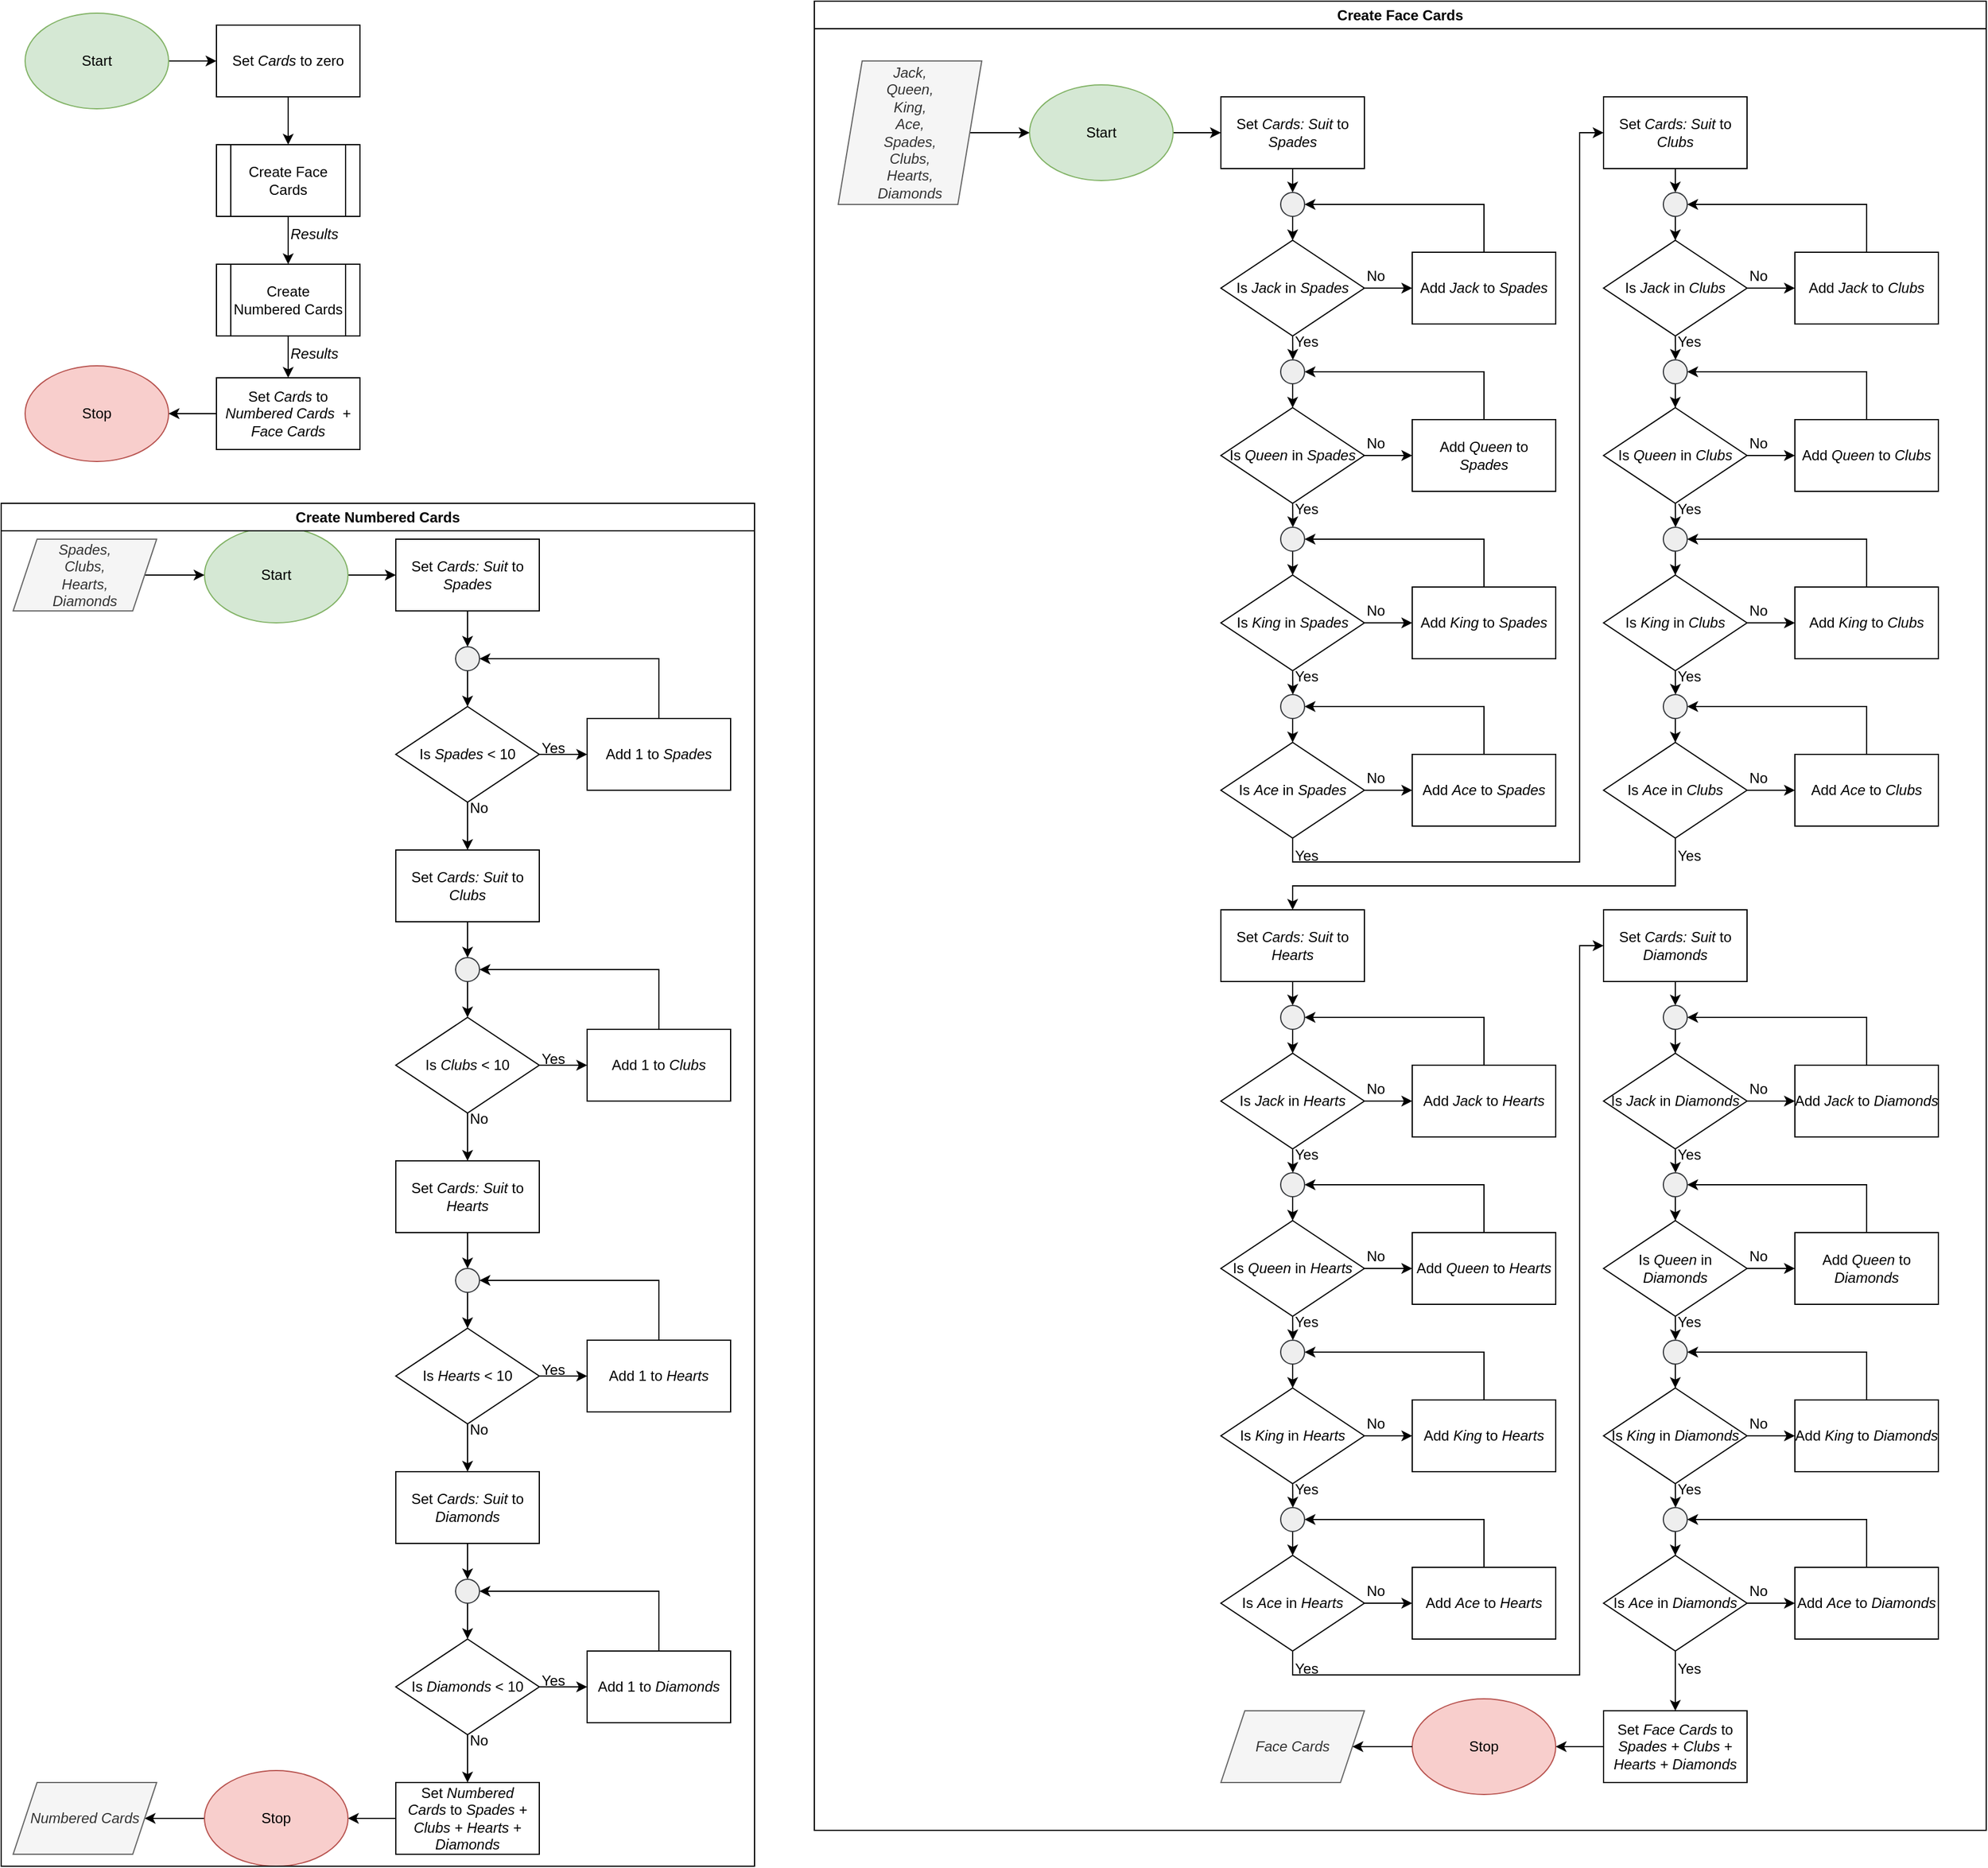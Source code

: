 <mxfile version="23.1.0" type="github">
  <diagram name="Page-1" id="U16y6Km6BItM5kp3yDy0">
    <mxGraphModel dx="2647" dy="1530" grid="1" gridSize="10" guides="1" tooltips="1" connect="1" arrows="1" fold="1" page="1" pageScale="1" pageWidth="850" pageHeight="1100" math="0" shadow="0">
      <root>
        <mxCell id="0" />
        <mxCell id="1" parent="0" />
        <mxCell id="79GCD5wAGfIbGaep5Ils-184" value="" style="edgeStyle=orthogonalEdgeStyle;rounded=0;orthogonalLoop=1;jettySize=auto;html=1;" edge="1" parent="1" source="79GCD5wAGfIbGaep5Ils-1" target="79GCD5wAGfIbGaep5Ils-2">
          <mxGeometry relative="1" as="geometry" />
        </mxCell>
        <mxCell id="79GCD5wAGfIbGaep5Ils-1" value="Start" style="ellipse;whiteSpace=wrap;html=1;fillColor=#d5e8d4;strokeColor=#82b366;" vertex="1" parent="1">
          <mxGeometry x="40" y="40" width="120" height="80" as="geometry" />
        </mxCell>
        <mxCell id="79GCD5wAGfIbGaep5Ils-185" value="" style="edgeStyle=orthogonalEdgeStyle;rounded=0;orthogonalLoop=1;jettySize=auto;html=1;" edge="1" parent="1" source="79GCD5wAGfIbGaep5Ils-2" target="79GCD5wAGfIbGaep5Ils-4">
          <mxGeometry relative="1" as="geometry" />
        </mxCell>
        <mxCell id="79GCD5wAGfIbGaep5Ils-2" value="Set &lt;i&gt;Cards&lt;/i&gt;&amp;nbsp;to zero" style="rounded=0;whiteSpace=wrap;html=1;" vertex="1" parent="1">
          <mxGeometry x="200" y="50" width="120" height="60" as="geometry" />
        </mxCell>
        <mxCell id="79GCD5wAGfIbGaep5Ils-255" value="" style="edgeStyle=orthogonalEdgeStyle;rounded=0;orthogonalLoop=1;jettySize=auto;html=1;" edge="1" parent="1" source="79GCD5wAGfIbGaep5Ils-4" target="79GCD5wAGfIbGaep5Ils-5">
          <mxGeometry relative="1" as="geometry" />
        </mxCell>
        <mxCell id="79GCD5wAGfIbGaep5Ils-4" value="Create Face Cards" style="shape=process;whiteSpace=wrap;html=1;backgroundOutline=1;" vertex="1" parent="1">
          <mxGeometry x="200" y="150" width="120" height="60" as="geometry" />
        </mxCell>
        <mxCell id="79GCD5wAGfIbGaep5Ils-258" value="" style="edgeStyle=orthogonalEdgeStyle;rounded=0;orthogonalLoop=1;jettySize=auto;html=1;" edge="1" parent="1" source="79GCD5wAGfIbGaep5Ils-5" target="79GCD5wAGfIbGaep5Ils-257">
          <mxGeometry relative="1" as="geometry" />
        </mxCell>
        <mxCell id="79GCD5wAGfIbGaep5Ils-5" value="Create Numbered Cards" style="shape=process;whiteSpace=wrap;html=1;backgroundOutline=1;" vertex="1" parent="1">
          <mxGeometry x="200" y="250" width="120" height="60" as="geometry" />
        </mxCell>
        <mxCell id="79GCD5wAGfIbGaep5Ils-6" value="Create Face Cards" style="swimlane;whiteSpace=wrap;html=1;" vertex="1" parent="1">
          <mxGeometry x="700" y="30" width="980" height="1530" as="geometry" />
        </mxCell>
        <mxCell id="79GCD5wAGfIbGaep5Ils-177" value="Stop" style="ellipse;whiteSpace=wrap;html=1;fillColor=#f8cecc;strokeColor=#b85450;" vertex="1" parent="79GCD5wAGfIbGaep5Ils-6">
          <mxGeometry x="500" y="1420" width="120" height="80" as="geometry" />
        </mxCell>
        <mxCell id="79GCD5wAGfIbGaep5Ils-179" value="&lt;i&gt;Face Cards&lt;br&gt;&lt;/i&gt;" style="shape=parallelogram;perimeter=parallelogramPerimeter;whiteSpace=wrap;html=1;fixedSize=1;fillColor=#f5f5f5;fontColor=#333333;strokeColor=#666666;" vertex="1" parent="79GCD5wAGfIbGaep5Ils-6">
          <mxGeometry x="340" y="1430" width="120" height="60" as="geometry" />
        </mxCell>
        <mxCell id="79GCD5wAGfIbGaep5Ils-180" value="" style="edgeStyle=orthogonalEdgeStyle;rounded=0;orthogonalLoop=1;jettySize=auto;html=1;" edge="1" parent="79GCD5wAGfIbGaep5Ils-6" source="79GCD5wAGfIbGaep5Ils-177" target="79GCD5wAGfIbGaep5Ils-179">
          <mxGeometry relative="1" as="geometry" />
        </mxCell>
        <mxCell id="79GCD5wAGfIbGaep5Ils-195" value="" style="edgeStyle=orthogonalEdgeStyle;rounded=0;orthogonalLoop=1;jettySize=auto;html=1;" edge="1" parent="79GCD5wAGfIbGaep5Ils-6" source="79GCD5wAGfIbGaep5Ils-193" target="79GCD5wAGfIbGaep5Ils-177">
          <mxGeometry relative="1" as="geometry" />
        </mxCell>
        <mxCell id="79GCD5wAGfIbGaep5Ils-193" value="Set &lt;i&gt;Face Cards&amp;nbsp;&lt;/i&gt;to &lt;i&gt;Spades + Clubs + Hearts + Diamonds&lt;/i&gt;" style="rounded=0;whiteSpace=wrap;html=1;" vertex="1" parent="79GCD5wAGfIbGaep5Ils-6">
          <mxGeometry x="660" y="1430" width="120" height="60" as="geometry" />
        </mxCell>
        <mxCell id="79GCD5wAGfIbGaep5Ils-176" value="" style="edgeStyle=orthogonalEdgeStyle;rounded=0;orthogonalLoop=1;jettySize=auto;html=1;" edge="1" parent="1" source="79GCD5wAGfIbGaep5Ils-7" target="79GCD5wAGfIbGaep5Ils-9">
          <mxGeometry relative="1" as="geometry" />
        </mxCell>
        <mxCell id="79GCD5wAGfIbGaep5Ils-7" value="Start" style="ellipse;whiteSpace=wrap;html=1;fillColor=#d5e8d4;strokeColor=#82b366;" vertex="1" parent="1">
          <mxGeometry x="880" y="100" width="120" height="80" as="geometry" />
        </mxCell>
        <mxCell id="79GCD5wAGfIbGaep5Ils-58" style="edgeStyle=orthogonalEdgeStyle;rounded=0;orthogonalLoop=1;jettySize=auto;html=1;exitX=0.5;exitY=1;exitDx=0;exitDy=0;entryX=0.5;entryY=0;entryDx=0;entryDy=0;" edge="1" parent="1" source="79GCD5wAGfIbGaep5Ils-9" target="79GCD5wAGfIbGaep5Ils-17">
          <mxGeometry relative="1" as="geometry" />
        </mxCell>
        <mxCell id="79GCD5wAGfIbGaep5Ils-9" value="Set &lt;i&gt;Cards: Suit&amp;nbsp;&lt;/i&gt;to &lt;i&gt;Spades&lt;/i&gt;" style="rounded=0;whiteSpace=wrap;html=1;" vertex="1" parent="1">
          <mxGeometry x="1040" y="110" width="120" height="60" as="geometry" />
        </mxCell>
        <mxCell id="79GCD5wAGfIbGaep5Ils-18" value="" style="edgeStyle=orthogonalEdgeStyle;rounded=0;orthogonalLoop=1;jettySize=auto;html=1;" edge="1" parent="1" source="79GCD5wAGfIbGaep5Ils-11" target="79GCD5wAGfIbGaep5Ils-13">
          <mxGeometry relative="1" as="geometry" />
        </mxCell>
        <mxCell id="79GCD5wAGfIbGaep5Ils-21" style="edgeStyle=orthogonalEdgeStyle;rounded=0;orthogonalLoop=1;jettySize=auto;html=1;exitX=0.5;exitY=1;exitDx=0;exitDy=0;" edge="1" parent="1" source="79GCD5wAGfIbGaep5Ils-11">
          <mxGeometry relative="1" as="geometry">
            <mxPoint x="1100.19" y="330" as="targetPoint" />
          </mxGeometry>
        </mxCell>
        <mxCell id="79GCD5wAGfIbGaep5Ils-11" value="Is &lt;i&gt;Jack&lt;/i&gt;&amp;nbsp;in &lt;i&gt;Spades&lt;/i&gt;" style="rhombus;whiteSpace=wrap;html=1;" vertex="1" parent="1">
          <mxGeometry x="1040" y="230" width="120" height="80" as="geometry" />
        </mxCell>
        <mxCell id="79GCD5wAGfIbGaep5Ils-175" value="" style="edgeStyle=orthogonalEdgeStyle;rounded=0;orthogonalLoop=1;jettySize=auto;html=1;" edge="1" parent="1" source="79GCD5wAGfIbGaep5Ils-12" target="79GCD5wAGfIbGaep5Ils-7">
          <mxGeometry relative="1" as="geometry" />
        </mxCell>
        <mxCell id="79GCD5wAGfIbGaep5Ils-12" value="&lt;i&gt;Jack,&lt;br&gt;Queen,&lt;br&gt;King,&lt;br&gt;Ace,&lt;br&gt;Spades,&lt;br&gt;Clubs,&lt;br&gt;Hearts,&lt;br&gt;Diamonds&lt;br&gt;&lt;/i&gt;" style="shape=parallelogram;perimeter=parallelogramPerimeter;whiteSpace=wrap;html=1;fixedSize=1;fillColor=#f5f5f5;fontColor=#333333;strokeColor=#666666;" vertex="1" parent="1">
          <mxGeometry x="720" y="80" width="120" height="120" as="geometry" />
        </mxCell>
        <mxCell id="79GCD5wAGfIbGaep5Ils-19" style="edgeStyle=orthogonalEdgeStyle;rounded=0;orthogonalLoop=1;jettySize=auto;html=1;exitX=0.5;exitY=0;exitDx=0;exitDy=0;entryX=1;entryY=0.5;entryDx=0;entryDy=0;" edge="1" parent="1" source="79GCD5wAGfIbGaep5Ils-13" target="79GCD5wAGfIbGaep5Ils-17">
          <mxGeometry relative="1" as="geometry" />
        </mxCell>
        <mxCell id="79GCD5wAGfIbGaep5Ils-13" value="Add&lt;i&gt;&amp;nbsp;Jack&lt;/i&gt;&amp;nbsp;to &lt;i&gt;Spades&lt;/i&gt;" style="rounded=0;whiteSpace=wrap;html=1;" vertex="1" parent="1">
          <mxGeometry x="1200" y="240" width="120" height="60" as="geometry" />
        </mxCell>
        <mxCell id="79GCD5wAGfIbGaep5Ils-20" value="" style="edgeStyle=orthogonalEdgeStyle;rounded=0;orthogonalLoop=1;jettySize=auto;html=1;" edge="1" parent="1" source="79GCD5wAGfIbGaep5Ils-17" target="79GCD5wAGfIbGaep5Ils-11">
          <mxGeometry relative="1" as="geometry" />
        </mxCell>
        <mxCell id="79GCD5wAGfIbGaep5Ils-17" value="" style="ellipse;whiteSpace=wrap;html=1;aspect=fixed;fillColor=#eeeeee;strokeColor=#36393d;" vertex="1" parent="1">
          <mxGeometry x="1090" y="190" width="20" height="20" as="geometry" />
        </mxCell>
        <mxCell id="79GCD5wAGfIbGaep5Ils-29" value="No" style="text;html=1;strokeColor=none;fillColor=none;align=left;verticalAlign=middle;whiteSpace=wrap;rounded=0;" vertex="1" parent="1">
          <mxGeometry x="1160" y="245" width="60" height="30" as="geometry" />
        </mxCell>
        <mxCell id="79GCD5wAGfIbGaep5Ils-30" value="Yes" style="text;html=1;strokeColor=none;fillColor=none;align=left;verticalAlign=middle;whiteSpace=wrap;rounded=0;" vertex="1" parent="1">
          <mxGeometry x="1100" y="300" width="60" height="30" as="geometry" />
        </mxCell>
        <mxCell id="79GCD5wAGfIbGaep5Ils-31" value="" style="edgeStyle=orthogonalEdgeStyle;rounded=0;orthogonalLoop=1;jettySize=auto;html=1;" edge="1" parent="1" source="79GCD5wAGfIbGaep5Ils-33" target="79GCD5wAGfIbGaep5Ils-35">
          <mxGeometry relative="1" as="geometry" />
        </mxCell>
        <mxCell id="79GCD5wAGfIbGaep5Ils-32" style="edgeStyle=orthogonalEdgeStyle;rounded=0;orthogonalLoop=1;jettySize=auto;html=1;exitX=0.5;exitY=1;exitDx=0;exitDy=0;" edge="1" parent="1" source="79GCD5wAGfIbGaep5Ils-33">
          <mxGeometry relative="1" as="geometry">
            <mxPoint x="1100.19" y="470" as="targetPoint" />
          </mxGeometry>
        </mxCell>
        <mxCell id="79GCD5wAGfIbGaep5Ils-33" value="Is &lt;i&gt;Queen&amp;nbsp;&lt;/i&gt;in &lt;i&gt;Spades&lt;/i&gt;" style="rhombus;whiteSpace=wrap;html=1;" vertex="1" parent="1">
          <mxGeometry x="1040" y="370" width="120" height="80" as="geometry" />
        </mxCell>
        <mxCell id="79GCD5wAGfIbGaep5Ils-34" style="edgeStyle=orthogonalEdgeStyle;rounded=0;orthogonalLoop=1;jettySize=auto;html=1;exitX=0.5;exitY=0;exitDx=0;exitDy=0;entryX=1;entryY=0.5;entryDx=0;entryDy=0;" edge="1" parent="1" source="79GCD5wAGfIbGaep5Ils-35" target="79GCD5wAGfIbGaep5Ils-37">
          <mxGeometry relative="1" as="geometry" />
        </mxCell>
        <mxCell id="79GCD5wAGfIbGaep5Ils-35" value="Add&lt;i&gt;&amp;nbsp;Queen&amp;nbsp;&lt;/i&gt;to &lt;i&gt;Spades&lt;/i&gt;" style="rounded=0;whiteSpace=wrap;html=1;" vertex="1" parent="1">
          <mxGeometry x="1200" y="380" width="120" height="60" as="geometry" />
        </mxCell>
        <mxCell id="79GCD5wAGfIbGaep5Ils-36" value="" style="edgeStyle=orthogonalEdgeStyle;rounded=0;orthogonalLoop=1;jettySize=auto;html=1;" edge="1" parent="1" source="79GCD5wAGfIbGaep5Ils-37" target="79GCD5wAGfIbGaep5Ils-33">
          <mxGeometry relative="1" as="geometry" />
        </mxCell>
        <mxCell id="79GCD5wAGfIbGaep5Ils-37" value="" style="ellipse;whiteSpace=wrap;html=1;aspect=fixed;fillColor=#eeeeee;strokeColor=#36393d;" vertex="1" parent="1">
          <mxGeometry x="1090" y="330" width="20" height="20" as="geometry" />
        </mxCell>
        <mxCell id="79GCD5wAGfIbGaep5Ils-38" value="No" style="text;html=1;strokeColor=none;fillColor=none;align=left;verticalAlign=middle;whiteSpace=wrap;rounded=0;" vertex="1" parent="1">
          <mxGeometry x="1160" y="385" width="60" height="30" as="geometry" />
        </mxCell>
        <mxCell id="79GCD5wAGfIbGaep5Ils-39" value="Yes" style="text;html=1;strokeColor=none;fillColor=none;align=left;verticalAlign=middle;whiteSpace=wrap;rounded=0;" vertex="1" parent="1">
          <mxGeometry x="1100" y="440" width="60" height="30" as="geometry" />
        </mxCell>
        <mxCell id="79GCD5wAGfIbGaep5Ils-40" value="" style="edgeStyle=orthogonalEdgeStyle;rounded=0;orthogonalLoop=1;jettySize=auto;html=1;" edge="1" parent="1" source="79GCD5wAGfIbGaep5Ils-42" target="79GCD5wAGfIbGaep5Ils-44">
          <mxGeometry relative="1" as="geometry" />
        </mxCell>
        <mxCell id="79GCD5wAGfIbGaep5Ils-41" style="edgeStyle=orthogonalEdgeStyle;rounded=0;orthogonalLoop=1;jettySize=auto;html=1;exitX=0.5;exitY=1;exitDx=0;exitDy=0;" edge="1" parent="1" source="79GCD5wAGfIbGaep5Ils-42">
          <mxGeometry relative="1" as="geometry">
            <mxPoint x="1100.19" y="610" as="targetPoint" />
          </mxGeometry>
        </mxCell>
        <mxCell id="79GCD5wAGfIbGaep5Ils-42" value="Is &lt;i&gt;King&amp;nbsp;&lt;/i&gt;in &lt;i&gt;Spades&lt;/i&gt;" style="rhombus;whiteSpace=wrap;html=1;" vertex="1" parent="1">
          <mxGeometry x="1040" y="510" width="120" height="80" as="geometry" />
        </mxCell>
        <mxCell id="79GCD5wAGfIbGaep5Ils-43" style="edgeStyle=orthogonalEdgeStyle;rounded=0;orthogonalLoop=1;jettySize=auto;html=1;exitX=0.5;exitY=0;exitDx=0;exitDy=0;entryX=1;entryY=0.5;entryDx=0;entryDy=0;" edge="1" parent="1" source="79GCD5wAGfIbGaep5Ils-44" target="79GCD5wAGfIbGaep5Ils-46">
          <mxGeometry relative="1" as="geometry" />
        </mxCell>
        <mxCell id="79GCD5wAGfIbGaep5Ils-44" value="Add&lt;i&gt;&amp;nbsp;King&amp;nbsp;&lt;/i&gt;to &lt;i&gt;Spades&lt;/i&gt;" style="rounded=0;whiteSpace=wrap;html=1;" vertex="1" parent="1">
          <mxGeometry x="1200" y="520" width="120" height="60" as="geometry" />
        </mxCell>
        <mxCell id="79GCD5wAGfIbGaep5Ils-45" value="" style="edgeStyle=orthogonalEdgeStyle;rounded=0;orthogonalLoop=1;jettySize=auto;html=1;" edge="1" parent="1" source="79GCD5wAGfIbGaep5Ils-46" target="79GCD5wAGfIbGaep5Ils-42">
          <mxGeometry relative="1" as="geometry" />
        </mxCell>
        <mxCell id="79GCD5wAGfIbGaep5Ils-46" value="" style="ellipse;whiteSpace=wrap;html=1;aspect=fixed;fillColor=#eeeeee;strokeColor=#36393d;" vertex="1" parent="1">
          <mxGeometry x="1090" y="470" width="20" height="20" as="geometry" />
        </mxCell>
        <mxCell id="79GCD5wAGfIbGaep5Ils-47" value="No" style="text;html=1;strokeColor=none;fillColor=none;align=left;verticalAlign=middle;whiteSpace=wrap;rounded=0;" vertex="1" parent="1">
          <mxGeometry x="1160" y="525" width="60" height="30" as="geometry" />
        </mxCell>
        <mxCell id="79GCD5wAGfIbGaep5Ils-48" value="Yes" style="text;html=1;strokeColor=none;fillColor=none;align=left;verticalAlign=middle;whiteSpace=wrap;rounded=0;" vertex="1" parent="1">
          <mxGeometry x="1100" y="580" width="60" height="30" as="geometry" />
        </mxCell>
        <mxCell id="79GCD5wAGfIbGaep5Ils-49" value="" style="edgeStyle=orthogonalEdgeStyle;rounded=0;orthogonalLoop=1;jettySize=auto;html=1;" edge="1" parent="1" source="79GCD5wAGfIbGaep5Ils-51" target="79GCD5wAGfIbGaep5Ils-53">
          <mxGeometry relative="1" as="geometry" />
        </mxCell>
        <mxCell id="79GCD5wAGfIbGaep5Ils-50" style="edgeStyle=orthogonalEdgeStyle;rounded=0;orthogonalLoop=1;jettySize=auto;html=1;exitX=0.5;exitY=1;exitDx=0;exitDy=0;entryX=0;entryY=0.5;entryDx=0;entryDy=0;" edge="1" parent="1" source="79GCD5wAGfIbGaep5Ils-51">
          <mxGeometry relative="1" as="geometry">
            <mxPoint x="1360" y="140.0" as="targetPoint" />
            <Array as="points">
              <mxPoint x="1100" y="750" />
              <mxPoint x="1340" y="750" />
              <mxPoint x="1340" y="140" />
            </Array>
          </mxGeometry>
        </mxCell>
        <mxCell id="79GCD5wAGfIbGaep5Ils-51" value="Is &lt;i&gt;Ace&amp;nbsp;&lt;/i&gt;in &lt;i&gt;Spades&lt;/i&gt;" style="rhombus;whiteSpace=wrap;html=1;" vertex="1" parent="1">
          <mxGeometry x="1040" y="650" width="120" height="80" as="geometry" />
        </mxCell>
        <mxCell id="79GCD5wAGfIbGaep5Ils-52" style="edgeStyle=orthogonalEdgeStyle;rounded=0;orthogonalLoop=1;jettySize=auto;html=1;exitX=0.5;exitY=0;exitDx=0;exitDy=0;entryX=1;entryY=0.5;entryDx=0;entryDy=0;" edge="1" parent="1" source="79GCD5wAGfIbGaep5Ils-53" target="79GCD5wAGfIbGaep5Ils-55">
          <mxGeometry relative="1" as="geometry" />
        </mxCell>
        <mxCell id="79GCD5wAGfIbGaep5Ils-53" value="Add&lt;i&gt;&amp;nbsp;Ace&amp;nbsp;&lt;/i&gt;to &lt;i&gt;Spades&lt;/i&gt;" style="rounded=0;whiteSpace=wrap;html=1;" vertex="1" parent="1">
          <mxGeometry x="1200" y="660" width="120" height="60" as="geometry" />
        </mxCell>
        <mxCell id="79GCD5wAGfIbGaep5Ils-54" value="" style="edgeStyle=orthogonalEdgeStyle;rounded=0;orthogonalLoop=1;jettySize=auto;html=1;" edge="1" parent="1" source="79GCD5wAGfIbGaep5Ils-55" target="79GCD5wAGfIbGaep5Ils-51">
          <mxGeometry relative="1" as="geometry" />
        </mxCell>
        <mxCell id="79GCD5wAGfIbGaep5Ils-55" value="" style="ellipse;whiteSpace=wrap;html=1;aspect=fixed;fillColor=#eeeeee;strokeColor=#36393d;" vertex="1" parent="1">
          <mxGeometry x="1090" y="610" width="20" height="20" as="geometry" />
        </mxCell>
        <mxCell id="79GCD5wAGfIbGaep5Ils-56" value="No" style="text;html=1;strokeColor=none;fillColor=none;align=left;verticalAlign=middle;whiteSpace=wrap;rounded=0;" vertex="1" parent="1">
          <mxGeometry x="1160" y="665" width="60" height="30" as="geometry" />
        </mxCell>
        <mxCell id="79GCD5wAGfIbGaep5Ils-57" value="Yes" style="text;html=1;strokeColor=none;fillColor=none;align=left;verticalAlign=middle;whiteSpace=wrap;rounded=0;" vertex="1" parent="1">
          <mxGeometry x="1100" y="730" width="60" height="30" as="geometry" />
        </mxCell>
        <mxCell id="79GCD5wAGfIbGaep5Ils-60" style="edgeStyle=orthogonalEdgeStyle;rounded=0;orthogonalLoop=1;jettySize=auto;html=1;exitX=0.5;exitY=1;exitDx=0;exitDy=0;entryX=0.5;entryY=0;entryDx=0;entryDy=0;" edge="1" parent="1" source="79GCD5wAGfIbGaep5Ils-61" target="79GCD5wAGfIbGaep5Ils-68">
          <mxGeometry relative="1" as="geometry" />
        </mxCell>
        <mxCell id="79GCD5wAGfIbGaep5Ils-61" value="Set &lt;i&gt;Cards: Suit&amp;nbsp;&lt;/i&gt;to &lt;i&gt;Clubs&lt;/i&gt;" style="rounded=0;whiteSpace=wrap;html=1;" vertex="1" parent="1">
          <mxGeometry x="1360" y="110" width="120" height="60" as="geometry" />
        </mxCell>
        <mxCell id="79GCD5wAGfIbGaep5Ils-62" value="" style="edgeStyle=orthogonalEdgeStyle;rounded=0;orthogonalLoop=1;jettySize=auto;html=1;" edge="1" parent="1" source="79GCD5wAGfIbGaep5Ils-64" target="79GCD5wAGfIbGaep5Ils-66">
          <mxGeometry relative="1" as="geometry" />
        </mxCell>
        <mxCell id="79GCD5wAGfIbGaep5Ils-63" style="edgeStyle=orthogonalEdgeStyle;rounded=0;orthogonalLoop=1;jettySize=auto;html=1;exitX=0.5;exitY=1;exitDx=0;exitDy=0;" edge="1" parent="1" source="79GCD5wAGfIbGaep5Ils-64">
          <mxGeometry relative="1" as="geometry">
            <mxPoint x="1420.19" y="330" as="targetPoint" />
          </mxGeometry>
        </mxCell>
        <mxCell id="79GCD5wAGfIbGaep5Ils-64" value="Is &lt;i&gt;Jack&lt;/i&gt;&amp;nbsp;in&amp;nbsp;&lt;i style=&quot;border-color: var(--border-color);&quot;&gt;Clubs&lt;/i&gt;" style="rhombus;whiteSpace=wrap;html=1;" vertex="1" parent="1">
          <mxGeometry x="1360" y="230" width="120" height="80" as="geometry" />
        </mxCell>
        <mxCell id="79GCD5wAGfIbGaep5Ils-65" style="edgeStyle=orthogonalEdgeStyle;rounded=0;orthogonalLoop=1;jettySize=auto;html=1;exitX=0.5;exitY=0;exitDx=0;exitDy=0;entryX=1;entryY=0.5;entryDx=0;entryDy=0;" edge="1" parent="1" source="79GCD5wAGfIbGaep5Ils-66" target="79GCD5wAGfIbGaep5Ils-68">
          <mxGeometry relative="1" as="geometry" />
        </mxCell>
        <mxCell id="79GCD5wAGfIbGaep5Ils-66" value="Add&lt;i&gt;&amp;nbsp;Jack&lt;/i&gt;&amp;nbsp;to&amp;nbsp;&lt;i style=&quot;border-color: var(--border-color);&quot;&gt;Clubs&lt;/i&gt;" style="rounded=0;whiteSpace=wrap;html=1;" vertex="1" parent="1">
          <mxGeometry x="1520" y="240" width="120" height="60" as="geometry" />
        </mxCell>
        <mxCell id="79GCD5wAGfIbGaep5Ils-67" value="" style="edgeStyle=orthogonalEdgeStyle;rounded=0;orthogonalLoop=1;jettySize=auto;html=1;" edge="1" parent="1" source="79GCD5wAGfIbGaep5Ils-68" target="79GCD5wAGfIbGaep5Ils-64">
          <mxGeometry relative="1" as="geometry" />
        </mxCell>
        <mxCell id="79GCD5wAGfIbGaep5Ils-68" value="" style="ellipse;whiteSpace=wrap;html=1;aspect=fixed;fillColor=#eeeeee;strokeColor=#36393d;" vertex="1" parent="1">
          <mxGeometry x="1410" y="190" width="20" height="20" as="geometry" />
        </mxCell>
        <mxCell id="79GCD5wAGfIbGaep5Ils-69" value="No" style="text;html=1;strokeColor=none;fillColor=none;align=left;verticalAlign=middle;whiteSpace=wrap;rounded=0;" vertex="1" parent="1">
          <mxGeometry x="1480" y="245" width="60" height="30" as="geometry" />
        </mxCell>
        <mxCell id="79GCD5wAGfIbGaep5Ils-70" value="Yes" style="text;html=1;strokeColor=none;fillColor=none;align=left;verticalAlign=middle;whiteSpace=wrap;rounded=0;" vertex="1" parent="1">
          <mxGeometry x="1420" y="300" width="60" height="30" as="geometry" />
        </mxCell>
        <mxCell id="79GCD5wAGfIbGaep5Ils-71" value="" style="edgeStyle=orthogonalEdgeStyle;rounded=0;orthogonalLoop=1;jettySize=auto;html=1;" edge="1" parent="1" source="79GCD5wAGfIbGaep5Ils-73" target="79GCD5wAGfIbGaep5Ils-75">
          <mxGeometry relative="1" as="geometry" />
        </mxCell>
        <mxCell id="79GCD5wAGfIbGaep5Ils-72" style="edgeStyle=orthogonalEdgeStyle;rounded=0;orthogonalLoop=1;jettySize=auto;html=1;exitX=0.5;exitY=1;exitDx=0;exitDy=0;" edge="1" parent="1" source="79GCD5wAGfIbGaep5Ils-73">
          <mxGeometry relative="1" as="geometry">
            <mxPoint x="1420.19" y="470" as="targetPoint" />
          </mxGeometry>
        </mxCell>
        <mxCell id="79GCD5wAGfIbGaep5Ils-73" value="Is &lt;i&gt;Queen&amp;nbsp;&lt;/i&gt;in&amp;nbsp;&lt;i style=&quot;border-color: var(--border-color);&quot;&gt;Clubs&lt;/i&gt;" style="rhombus;whiteSpace=wrap;html=1;" vertex="1" parent="1">
          <mxGeometry x="1360" y="370" width="120" height="80" as="geometry" />
        </mxCell>
        <mxCell id="79GCD5wAGfIbGaep5Ils-74" style="edgeStyle=orthogonalEdgeStyle;rounded=0;orthogonalLoop=1;jettySize=auto;html=1;exitX=0.5;exitY=0;exitDx=0;exitDy=0;entryX=1;entryY=0.5;entryDx=0;entryDy=0;" edge="1" parent="1" source="79GCD5wAGfIbGaep5Ils-75" target="79GCD5wAGfIbGaep5Ils-77">
          <mxGeometry relative="1" as="geometry" />
        </mxCell>
        <mxCell id="79GCD5wAGfIbGaep5Ils-75" value="Add&lt;i&gt;&amp;nbsp;Queen&amp;nbsp;&lt;/i&gt;to&amp;nbsp;&lt;i style=&quot;border-color: var(--border-color);&quot;&gt;Clubs&lt;/i&gt;" style="rounded=0;whiteSpace=wrap;html=1;" vertex="1" parent="1">
          <mxGeometry x="1520" y="380" width="120" height="60" as="geometry" />
        </mxCell>
        <mxCell id="79GCD5wAGfIbGaep5Ils-76" value="" style="edgeStyle=orthogonalEdgeStyle;rounded=0;orthogonalLoop=1;jettySize=auto;html=1;" edge="1" parent="1" source="79GCD5wAGfIbGaep5Ils-77" target="79GCD5wAGfIbGaep5Ils-73">
          <mxGeometry relative="1" as="geometry" />
        </mxCell>
        <mxCell id="79GCD5wAGfIbGaep5Ils-77" value="" style="ellipse;whiteSpace=wrap;html=1;aspect=fixed;fillColor=#eeeeee;strokeColor=#36393d;" vertex="1" parent="1">
          <mxGeometry x="1410" y="330" width="20" height="20" as="geometry" />
        </mxCell>
        <mxCell id="79GCD5wAGfIbGaep5Ils-78" value="No" style="text;html=1;strokeColor=none;fillColor=none;align=left;verticalAlign=middle;whiteSpace=wrap;rounded=0;" vertex="1" parent="1">
          <mxGeometry x="1480" y="385" width="60" height="30" as="geometry" />
        </mxCell>
        <mxCell id="79GCD5wAGfIbGaep5Ils-79" value="Yes" style="text;html=1;strokeColor=none;fillColor=none;align=left;verticalAlign=middle;whiteSpace=wrap;rounded=0;" vertex="1" parent="1">
          <mxGeometry x="1420" y="440" width="60" height="30" as="geometry" />
        </mxCell>
        <mxCell id="79GCD5wAGfIbGaep5Ils-80" value="" style="edgeStyle=orthogonalEdgeStyle;rounded=0;orthogonalLoop=1;jettySize=auto;html=1;" edge="1" parent="1" source="79GCD5wAGfIbGaep5Ils-82" target="79GCD5wAGfIbGaep5Ils-84">
          <mxGeometry relative="1" as="geometry" />
        </mxCell>
        <mxCell id="79GCD5wAGfIbGaep5Ils-81" style="edgeStyle=orthogonalEdgeStyle;rounded=0;orthogonalLoop=1;jettySize=auto;html=1;exitX=0.5;exitY=1;exitDx=0;exitDy=0;" edge="1" parent="1" source="79GCD5wAGfIbGaep5Ils-82">
          <mxGeometry relative="1" as="geometry">
            <mxPoint x="1420.19" y="610" as="targetPoint" />
          </mxGeometry>
        </mxCell>
        <mxCell id="79GCD5wAGfIbGaep5Ils-82" value="Is &lt;i&gt;King&amp;nbsp;&lt;/i&gt;in&amp;nbsp;&lt;i style=&quot;border-color: var(--border-color);&quot;&gt;Clubs&lt;/i&gt;" style="rhombus;whiteSpace=wrap;html=1;" vertex="1" parent="1">
          <mxGeometry x="1360" y="510" width="120" height="80" as="geometry" />
        </mxCell>
        <mxCell id="79GCD5wAGfIbGaep5Ils-83" style="edgeStyle=orthogonalEdgeStyle;rounded=0;orthogonalLoop=1;jettySize=auto;html=1;exitX=0.5;exitY=0;exitDx=0;exitDy=0;entryX=1;entryY=0.5;entryDx=0;entryDy=0;" edge="1" parent="1" source="79GCD5wAGfIbGaep5Ils-84" target="79GCD5wAGfIbGaep5Ils-86">
          <mxGeometry relative="1" as="geometry" />
        </mxCell>
        <mxCell id="79GCD5wAGfIbGaep5Ils-84" value="Add&lt;i&gt;&amp;nbsp;King&amp;nbsp;&lt;/i&gt;to&amp;nbsp;&lt;i style=&quot;border-color: var(--border-color);&quot;&gt;Clubs&lt;/i&gt;" style="rounded=0;whiteSpace=wrap;html=1;" vertex="1" parent="1">
          <mxGeometry x="1520" y="520" width="120" height="60" as="geometry" />
        </mxCell>
        <mxCell id="79GCD5wAGfIbGaep5Ils-85" value="" style="edgeStyle=orthogonalEdgeStyle;rounded=0;orthogonalLoop=1;jettySize=auto;html=1;" edge="1" parent="1" source="79GCD5wAGfIbGaep5Ils-86" target="79GCD5wAGfIbGaep5Ils-82">
          <mxGeometry relative="1" as="geometry" />
        </mxCell>
        <mxCell id="79GCD5wAGfIbGaep5Ils-86" value="" style="ellipse;whiteSpace=wrap;html=1;aspect=fixed;fillColor=#eeeeee;strokeColor=#36393d;" vertex="1" parent="1">
          <mxGeometry x="1410" y="470" width="20" height="20" as="geometry" />
        </mxCell>
        <mxCell id="79GCD5wAGfIbGaep5Ils-87" value="No" style="text;html=1;strokeColor=none;fillColor=none;align=left;verticalAlign=middle;whiteSpace=wrap;rounded=0;" vertex="1" parent="1">
          <mxGeometry x="1480" y="525" width="60" height="30" as="geometry" />
        </mxCell>
        <mxCell id="79GCD5wAGfIbGaep5Ils-88" value="Yes" style="text;html=1;strokeColor=none;fillColor=none;align=left;verticalAlign=middle;whiteSpace=wrap;rounded=0;" vertex="1" parent="1">
          <mxGeometry x="1420" y="580" width="60" height="30" as="geometry" />
        </mxCell>
        <mxCell id="79GCD5wAGfIbGaep5Ils-89" value="" style="edgeStyle=orthogonalEdgeStyle;rounded=0;orthogonalLoop=1;jettySize=auto;html=1;" edge="1" parent="1" source="79GCD5wAGfIbGaep5Ils-91" target="79GCD5wAGfIbGaep5Ils-93">
          <mxGeometry relative="1" as="geometry" />
        </mxCell>
        <mxCell id="79GCD5wAGfIbGaep5Ils-174" style="edgeStyle=orthogonalEdgeStyle;rounded=0;orthogonalLoop=1;jettySize=auto;html=1;exitX=0.5;exitY=1;exitDx=0;exitDy=0;entryX=0.5;entryY=0;entryDx=0;entryDy=0;" edge="1" parent="1" source="79GCD5wAGfIbGaep5Ils-91" target="79GCD5wAGfIbGaep5Ils-99">
          <mxGeometry relative="1" as="geometry">
            <Array as="points">
              <mxPoint x="1420" y="770" />
              <mxPoint x="1100" y="770" />
            </Array>
          </mxGeometry>
        </mxCell>
        <mxCell id="79GCD5wAGfIbGaep5Ils-91" value="Is &lt;i&gt;Ace&amp;nbsp;&lt;/i&gt;in&amp;nbsp;&lt;i style=&quot;border-color: var(--border-color);&quot;&gt;Clubs&lt;/i&gt;" style="rhombus;whiteSpace=wrap;html=1;" vertex="1" parent="1">
          <mxGeometry x="1360" y="650" width="120" height="80" as="geometry" />
        </mxCell>
        <mxCell id="79GCD5wAGfIbGaep5Ils-92" style="edgeStyle=orthogonalEdgeStyle;rounded=0;orthogonalLoop=1;jettySize=auto;html=1;exitX=0.5;exitY=0;exitDx=0;exitDy=0;entryX=1;entryY=0.5;entryDx=0;entryDy=0;" edge="1" parent="1" source="79GCD5wAGfIbGaep5Ils-93" target="79GCD5wAGfIbGaep5Ils-95">
          <mxGeometry relative="1" as="geometry" />
        </mxCell>
        <mxCell id="79GCD5wAGfIbGaep5Ils-93" value="Add&lt;i&gt;&amp;nbsp;Ace&amp;nbsp;&lt;/i&gt;to&amp;nbsp;&lt;i style=&quot;border-color: var(--border-color);&quot;&gt;Clubs&lt;/i&gt;" style="rounded=0;whiteSpace=wrap;html=1;" vertex="1" parent="1">
          <mxGeometry x="1520" y="660" width="120" height="60" as="geometry" />
        </mxCell>
        <mxCell id="79GCD5wAGfIbGaep5Ils-94" value="" style="edgeStyle=orthogonalEdgeStyle;rounded=0;orthogonalLoop=1;jettySize=auto;html=1;" edge="1" parent="1" source="79GCD5wAGfIbGaep5Ils-95" target="79GCD5wAGfIbGaep5Ils-91">
          <mxGeometry relative="1" as="geometry" />
        </mxCell>
        <mxCell id="79GCD5wAGfIbGaep5Ils-95" value="" style="ellipse;whiteSpace=wrap;html=1;aspect=fixed;fillColor=#eeeeee;strokeColor=#36393d;" vertex="1" parent="1">
          <mxGeometry x="1410" y="610" width="20" height="20" as="geometry" />
        </mxCell>
        <mxCell id="79GCD5wAGfIbGaep5Ils-96" value="No" style="text;html=1;strokeColor=none;fillColor=none;align=left;verticalAlign=middle;whiteSpace=wrap;rounded=0;" vertex="1" parent="1">
          <mxGeometry x="1480" y="665" width="60" height="30" as="geometry" />
        </mxCell>
        <mxCell id="79GCD5wAGfIbGaep5Ils-97" value="Yes" style="text;html=1;strokeColor=none;fillColor=none;align=left;verticalAlign=middle;whiteSpace=wrap;rounded=0;" vertex="1" parent="1">
          <mxGeometry x="1420" y="730" width="60" height="30" as="geometry" />
        </mxCell>
        <mxCell id="79GCD5wAGfIbGaep5Ils-98" style="edgeStyle=orthogonalEdgeStyle;rounded=0;orthogonalLoop=1;jettySize=auto;html=1;exitX=0.5;exitY=1;exitDx=0;exitDy=0;entryX=0.5;entryY=0;entryDx=0;entryDy=0;" edge="1" source="79GCD5wAGfIbGaep5Ils-99" target="79GCD5wAGfIbGaep5Ils-106" parent="1">
          <mxGeometry relative="1" as="geometry" />
        </mxCell>
        <mxCell id="79GCD5wAGfIbGaep5Ils-99" value="Set &lt;i&gt;Cards: Suit&amp;nbsp;&lt;/i&gt;to &lt;i&gt;Hearts&lt;/i&gt;" style="rounded=0;whiteSpace=wrap;html=1;" vertex="1" parent="1">
          <mxGeometry x="1040" y="790" width="120" height="60" as="geometry" />
        </mxCell>
        <mxCell id="79GCD5wAGfIbGaep5Ils-100" value="" style="edgeStyle=orthogonalEdgeStyle;rounded=0;orthogonalLoop=1;jettySize=auto;html=1;" edge="1" source="79GCD5wAGfIbGaep5Ils-102" target="79GCD5wAGfIbGaep5Ils-104" parent="1">
          <mxGeometry relative="1" as="geometry" />
        </mxCell>
        <mxCell id="79GCD5wAGfIbGaep5Ils-101" style="edgeStyle=orthogonalEdgeStyle;rounded=0;orthogonalLoop=1;jettySize=auto;html=1;exitX=0.5;exitY=1;exitDx=0;exitDy=0;" edge="1" source="79GCD5wAGfIbGaep5Ils-102" parent="1">
          <mxGeometry relative="1" as="geometry">
            <mxPoint x="1100.19" y="1010" as="targetPoint" />
          </mxGeometry>
        </mxCell>
        <mxCell id="79GCD5wAGfIbGaep5Ils-102" value="Is &lt;i&gt;Jack&lt;/i&gt;&amp;nbsp;in&amp;nbsp;&lt;i style=&quot;border-color: var(--border-color);&quot;&gt;Hearts&lt;/i&gt;" style="rhombus;whiteSpace=wrap;html=1;" vertex="1" parent="1">
          <mxGeometry x="1040" y="910" width="120" height="80" as="geometry" />
        </mxCell>
        <mxCell id="79GCD5wAGfIbGaep5Ils-103" style="edgeStyle=orthogonalEdgeStyle;rounded=0;orthogonalLoop=1;jettySize=auto;html=1;exitX=0.5;exitY=0;exitDx=0;exitDy=0;entryX=1;entryY=0.5;entryDx=0;entryDy=0;" edge="1" source="79GCD5wAGfIbGaep5Ils-104" target="79GCD5wAGfIbGaep5Ils-106" parent="1">
          <mxGeometry relative="1" as="geometry" />
        </mxCell>
        <mxCell id="79GCD5wAGfIbGaep5Ils-104" value="Add&lt;i&gt;&amp;nbsp;Jack&lt;/i&gt;&amp;nbsp;to&amp;nbsp;&lt;i style=&quot;border-color: var(--border-color);&quot;&gt;Hearts&lt;/i&gt;" style="rounded=0;whiteSpace=wrap;html=1;" vertex="1" parent="1">
          <mxGeometry x="1200" y="920" width="120" height="60" as="geometry" />
        </mxCell>
        <mxCell id="79GCD5wAGfIbGaep5Ils-105" value="" style="edgeStyle=orthogonalEdgeStyle;rounded=0;orthogonalLoop=1;jettySize=auto;html=1;" edge="1" source="79GCD5wAGfIbGaep5Ils-106" target="79GCD5wAGfIbGaep5Ils-102" parent="1">
          <mxGeometry relative="1" as="geometry" />
        </mxCell>
        <mxCell id="79GCD5wAGfIbGaep5Ils-106" value="" style="ellipse;whiteSpace=wrap;html=1;aspect=fixed;fillColor=#eeeeee;strokeColor=#36393d;" vertex="1" parent="1">
          <mxGeometry x="1090" y="870" width="20" height="20" as="geometry" />
        </mxCell>
        <mxCell id="79GCD5wAGfIbGaep5Ils-107" value="No" style="text;html=1;strokeColor=none;fillColor=none;align=left;verticalAlign=middle;whiteSpace=wrap;rounded=0;" vertex="1" parent="1">
          <mxGeometry x="1160" y="925" width="60" height="30" as="geometry" />
        </mxCell>
        <mxCell id="79GCD5wAGfIbGaep5Ils-108" value="Yes" style="text;html=1;strokeColor=none;fillColor=none;align=left;verticalAlign=middle;whiteSpace=wrap;rounded=0;" vertex="1" parent="1">
          <mxGeometry x="1100" y="980" width="60" height="30" as="geometry" />
        </mxCell>
        <mxCell id="79GCD5wAGfIbGaep5Ils-109" value="" style="edgeStyle=orthogonalEdgeStyle;rounded=0;orthogonalLoop=1;jettySize=auto;html=1;" edge="1" source="79GCD5wAGfIbGaep5Ils-111" target="79GCD5wAGfIbGaep5Ils-113" parent="1">
          <mxGeometry relative="1" as="geometry" />
        </mxCell>
        <mxCell id="79GCD5wAGfIbGaep5Ils-110" style="edgeStyle=orthogonalEdgeStyle;rounded=0;orthogonalLoop=1;jettySize=auto;html=1;exitX=0.5;exitY=1;exitDx=0;exitDy=0;" edge="1" source="79GCD5wAGfIbGaep5Ils-111" parent="1">
          <mxGeometry relative="1" as="geometry">
            <mxPoint x="1100.19" y="1150" as="targetPoint" />
          </mxGeometry>
        </mxCell>
        <mxCell id="79GCD5wAGfIbGaep5Ils-111" value="Is &lt;i&gt;Queen&amp;nbsp;&lt;/i&gt;in&amp;nbsp;&lt;i style=&quot;border-color: var(--border-color);&quot;&gt;Hearts&lt;/i&gt;" style="rhombus;whiteSpace=wrap;html=1;" vertex="1" parent="1">
          <mxGeometry x="1040" y="1050" width="120" height="80" as="geometry" />
        </mxCell>
        <mxCell id="79GCD5wAGfIbGaep5Ils-112" style="edgeStyle=orthogonalEdgeStyle;rounded=0;orthogonalLoop=1;jettySize=auto;html=1;exitX=0.5;exitY=0;exitDx=0;exitDy=0;entryX=1;entryY=0.5;entryDx=0;entryDy=0;" edge="1" source="79GCD5wAGfIbGaep5Ils-113" target="79GCD5wAGfIbGaep5Ils-115" parent="1">
          <mxGeometry relative="1" as="geometry" />
        </mxCell>
        <mxCell id="79GCD5wAGfIbGaep5Ils-113" value="Add&lt;i&gt;&amp;nbsp;Queen&amp;nbsp;&lt;/i&gt;to&amp;nbsp;&lt;i style=&quot;border-color: var(--border-color);&quot;&gt;Hearts&lt;/i&gt;" style="rounded=0;whiteSpace=wrap;html=1;" vertex="1" parent="1">
          <mxGeometry x="1200" y="1060" width="120" height="60" as="geometry" />
        </mxCell>
        <mxCell id="79GCD5wAGfIbGaep5Ils-114" value="" style="edgeStyle=orthogonalEdgeStyle;rounded=0;orthogonalLoop=1;jettySize=auto;html=1;" edge="1" source="79GCD5wAGfIbGaep5Ils-115" target="79GCD5wAGfIbGaep5Ils-111" parent="1">
          <mxGeometry relative="1" as="geometry" />
        </mxCell>
        <mxCell id="79GCD5wAGfIbGaep5Ils-115" value="" style="ellipse;whiteSpace=wrap;html=1;aspect=fixed;fillColor=#eeeeee;strokeColor=#36393d;" vertex="1" parent="1">
          <mxGeometry x="1090" y="1010" width="20" height="20" as="geometry" />
        </mxCell>
        <mxCell id="79GCD5wAGfIbGaep5Ils-116" value="No" style="text;html=1;strokeColor=none;fillColor=none;align=left;verticalAlign=middle;whiteSpace=wrap;rounded=0;" vertex="1" parent="1">
          <mxGeometry x="1160" y="1065" width="60" height="30" as="geometry" />
        </mxCell>
        <mxCell id="79GCD5wAGfIbGaep5Ils-117" value="Yes" style="text;html=1;strokeColor=none;fillColor=none;align=left;verticalAlign=middle;whiteSpace=wrap;rounded=0;" vertex="1" parent="1">
          <mxGeometry x="1100" y="1120" width="60" height="30" as="geometry" />
        </mxCell>
        <mxCell id="79GCD5wAGfIbGaep5Ils-118" value="" style="edgeStyle=orthogonalEdgeStyle;rounded=0;orthogonalLoop=1;jettySize=auto;html=1;" edge="1" source="79GCD5wAGfIbGaep5Ils-120" target="79GCD5wAGfIbGaep5Ils-122" parent="1">
          <mxGeometry relative="1" as="geometry" />
        </mxCell>
        <mxCell id="79GCD5wAGfIbGaep5Ils-119" style="edgeStyle=orthogonalEdgeStyle;rounded=0;orthogonalLoop=1;jettySize=auto;html=1;exitX=0.5;exitY=1;exitDx=0;exitDy=0;" edge="1" source="79GCD5wAGfIbGaep5Ils-120" parent="1">
          <mxGeometry relative="1" as="geometry">
            <mxPoint x="1100.19" y="1290" as="targetPoint" />
          </mxGeometry>
        </mxCell>
        <mxCell id="79GCD5wAGfIbGaep5Ils-120" value="Is &lt;i&gt;King&amp;nbsp;&lt;/i&gt;in&amp;nbsp;&lt;i style=&quot;border-color: var(--border-color);&quot;&gt;Hearts&lt;/i&gt;" style="rhombus;whiteSpace=wrap;html=1;" vertex="1" parent="1">
          <mxGeometry x="1040" y="1190" width="120" height="80" as="geometry" />
        </mxCell>
        <mxCell id="79GCD5wAGfIbGaep5Ils-121" style="edgeStyle=orthogonalEdgeStyle;rounded=0;orthogonalLoop=1;jettySize=auto;html=1;exitX=0.5;exitY=0;exitDx=0;exitDy=0;entryX=1;entryY=0.5;entryDx=0;entryDy=0;" edge="1" source="79GCD5wAGfIbGaep5Ils-122" target="79GCD5wAGfIbGaep5Ils-124" parent="1">
          <mxGeometry relative="1" as="geometry" />
        </mxCell>
        <mxCell id="79GCD5wAGfIbGaep5Ils-122" value="Add&lt;i&gt;&amp;nbsp;King&amp;nbsp;&lt;/i&gt;to&amp;nbsp;&lt;i style=&quot;border-color: var(--border-color);&quot;&gt;Hearts&lt;/i&gt;" style="rounded=0;whiteSpace=wrap;html=1;" vertex="1" parent="1">
          <mxGeometry x="1200" y="1200" width="120" height="60" as="geometry" />
        </mxCell>
        <mxCell id="79GCD5wAGfIbGaep5Ils-123" value="" style="edgeStyle=orthogonalEdgeStyle;rounded=0;orthogonalLoop=1;jettySize=auto;html=1;" edge="1" source="79GCD5wAGfIbGaep5Ils-124" target="79GCD5wAGfIbGaep5Ils-120" parent="1">
          <mxGeometry relative="1" as="geometry" />
        </mxCell>
        <mxCell id="79GCD5wAGfIbGaep5Ils-124" value="" style="ellipse;whiteSpace=wrap;html=1;aspect=fixed;fillColor=#eeeeee;strokeColor=#36393d;" vertex="1" parent="1">
          <mxGeometry x="1090" y="1150" width="20" height="20" as="geometry" />
        </mxCell>
        <mxCell id="79GCD5wAGfIbGaep5Ils-125" value="No" style="text;html=1;strokeColor=none;fillColor=none;align=left;verticalAlign=middle;whiteSpace=wrap;rounded=0;" vertex="1" parent="1">
          <mxGeometry x="1160" y="1205" width="60" height="30" as="geometry" />
        </mxCell>
        <mxCell id="79GCD5wAGfIbGaep5Ils-126" value="Yes" style="text;html=1;strokeColor=none;fillColor=none;align=left;verticalAlign=middle;whiteSpace=wrap;rounded=0;" vertex="1" parent="1">
          <mxGeometry x="1100" y="1260" width="60" height="30" as="geometry" />
        </mxCell>
        <mxCell id="79GCD5wAGfIbGaep5Ils-127" value="" style="edgeStyle=orthogonalEdgeStyle;rounded=0;orthogonalLoop=1;jettySize=auto;html=1;" edge="1" source="79GCD5wAGfIbGaep5Ils-129" target="79GCD5wAGfIbGaep5Ils-131" parent="1">
          <mxGeometry relative="1" as="geometry" />
        </mxCell>
        <mxCell id="79GCD5wAGfIbGaep5Ils-128" style="edgeStyle=orthogonalEdgeStyle;rounded=0;orthogonalLoop=1;jettySize=auto;html=1;exitX=0.5;exitY=1;exitDx=0;exitDy=0;entryX=0;entryY=0.5;entryDx=0;entryDy=0;" edge="1" source="79GCD5wAGfIbGaep5Ils-129" parent="1">
          <mxGeometry relative="1" as="geometry">
            <mxPoint x="1360" y="820.0" as="targetPoint" />
            <Array as="points">
              <mxPoint x="1100" y="1430" />
              <mxPoint x="1340" y="1430" />
              <mxPoint x="1340" y="820" />
            </Array>
          </mxGeometry>
        </mxCell>
        <mxCell id="79GCD5wAGfIbGaep5Ils-129" value="Is &lt;i&gt;Ace&amp;nbsp;&lt;/i&gt;in&amp;nbsp;&lt;i style=&quot;border-color: var(--border-color);&quot;&gt;Hearts&lt;/i&gt;" style="rhombus;whiteSpace=wrap;html=1;" vertex="1" parent="1">
          <mxGeometry x="1040" y="1330" width="120" height="80" as="geometry" />
        </mxCell>
        <mxCell id="79GCD5wAGfIbGaep5Ils-130" style="edgeStyle=orthogonalEdgeStyle;rounded=0;orthogonalLoop=1;jettySize=auto;html=1;exitX=0.5;exitY=0;exitDx=0;exitDy=0;entryX=1;entryY=0.5;entryDx=0;entryDy=0;" edge="1" source="79GCD5wAGfIbGaep5Ils-131" target="79GCD5wAGfIbGaep5Ils-133" parent="1">
          <mxGeometry relative="1" as="geometry" />
        </mxCell>
        <mxCell id="79GCD5wAGfIbGaep5Ils-131" value="Add&lt;i&gt;&amp;nbsp;Ace&amp;nbsp;&lt;/i&gt;to&amp;nbsp;&lt;i style=&quot;border-color: var(--border-color);&quot;&gt;Hearts&lt;/i&gt;" style="rounded=0;whiteSpace=wrap;html=1;" vertex="1" parent="1">
          <mxGeometry x="1200" y="1340" width="120" height="60" as="geometry" />
        </mxCell>
        <mxCell id="79GCD5wAGfIbGaep5Ils-132" value="" style="edgeStyle=orthogonalEdgeStyle;rounded=0;orthogonalLoop=1;jettySize=auto;html=1;" edge="1" source="79GCD5wAGfIbGaep5Ils-133" target="79GCD5wAGfIbGaep5Ils-129" parent="1">
          <mxGeometry relative="1" as="geometry" />
        </mxCell>
        <mxCell id="79GCD5wAGfIbGaep5Ils-133" value="" style="ellipse;whiteSpace=wrap;html=1;aspect=fixed;fillColor=#eeeeee;strokeColor=#36393d;" vertex="1" parent="1">
          <mxGeometry x="1090" y="1290" width="20" height="20" as="geometry" />
        </mxCell>
        <mxCell id="79GCD5wAGfIbGaep5Ils-134" value="No" style="text;html=1;strokeColor=none;fillColor=none;align=left;verticalAlign=middle;whiteSpace=wrap;rounded=0;" vertex="1" parent="1">
          <mxGeometry x="1160" y="1345" width="60" height="30" as="geometry" />
        </mxCell>
        <mxCell id="79GCD5wAGfIbGaep5Ils-135" value="Yes" style="text;html=1;strokeColor=none;fillColor=none;align=left;verticalAlign=middle;whiteSpace=wrap;rounded=0;" vertex="1" parent="1">
          <mxGeometry x="1100" y="1410" width="60" height="30" as="geometry" />
        </mxCell>
        <mxCell id="79GCD5wAGfIbGaep5Ils-136" style="edgeStyle=orthogonalEdgeStyle;rounded=0;orthogonalLoop=1;jettySize=auto;html=1;exitX=0.5;exitY=1;exitDx=0;exitDy=0;entryX=0.5;entryY=0;entryDx=0;entryDy=0;" edge="1" source="79GCD5wAGfIbGaep5Ils-137" target="79GCD5wAGfIbGaep5Ils-144" parent="1">
          <mxGeometry relative="1" as="geometry" />
        </mxCell>
        <mxCell id="79GCD5wAGfIbGaep5Ils-137" value="Set &lt;i&gt;Cards: Suit&amp;nbsp;&lt;/i&gt;to &lt;i&gt;Diamonds&lt;/i&gt;" style="rounded=0;whiteSpace=wrap;html=1;" vertex="1" parent="1">
          <mxGeometry x="1360" y="790" width="120" height="60" as="geometry" />
        </mxCell>
        <mxCell id="79GCD5wAGfIbGaep5Ils-138" value="" style="edgeStyle=orthogonalEdgeStyle;rounded=0;orthogonalLoop=1;jettySize=auto;html=1;" edge="1" source="79GCD5wAGfIbGaep5Ils-140" target="79GCD5wAGfIbGaep5Ils-142" parent="1">
          <mxGeometry relative="1" as="geometry" />
        </mxCell>
        <mxCell id="79GCD5wAGfIbGaep5Ils-139" style="edgeStyle=orthogonalEdgeStyle;rounded=0;orthogonalLoop=1;jettySize=auto;html=1;exitX=0.5;exitY=1;exitDx=0;exitDy=0;" edge="1" source="79GCD5wAGfIbGaep5Ils-140" parent="1">
          <mxGeometry relative="1" as="geometry">
            <mxPoint x="1420.19" y="1010" as="targetPoint" />
          </mxGeometry>
        </mxCell>
        <mxCell id="79GCD5wAGfIbGaep5Ils-140" value="Is &lt;i&gt;Jack&lt;/i&gt;&amp;nbsp;in&amp;nbsp;&lt;i style=&quot;border-color: var(--border-color);&quot;&gt;Diamonds&lt;/i&gt;" style="rhombus;whiteSpace=wrap;html=1;" vertex="1" parent="1">
          <mxGeometry x="1360" y="910" width="120" height="80" as="geometry" />
        </mxCell>
        <mxCell id="79GCD5wAGfIbGaep5Ils-141" style="edgeStyle=orthogonalEdgeStyle;rounded=0;orthogonalLoop=1;jettySize=auto;html=1;exitX=0.5;exitY=0;exitDx=0;exitDy=0;entryX=1;entryY=0.5;entryDx=0;entryDy=0;" edge="1" source="79GCD5wAGfIbGaep5Ils-142" target="79GCD5wAGfIbGaep5Ils-144" parent="1">
          <mxGeometry relative="1" as="geometry" />
        </mxCell>
        <mxCell id="79GCD5wAGfIbGaep5Ils-142" value="Add&lt;i&gt;&amp;nbsp;Jack&lt;/i&gt;&amp;nbsp;to&amp;nbsp;&lt;i style=&quot;border-color: var(--border-color);&quot;&gt;Diamonds&lt;/i&gt;" style="rounded=0;whiteSpace=wrap;html=1;" vertex="1" parent="1">
          <mxGeometry x="1520" y="920" width="120" height="60" as="geometry" />
        </mxCell>
        <mxCell id="79GCD5wAGfIbGaep5Ils-143" value="" style="edgeStyle=orthogonalEdgeStyle;rounded=0;orthogonalLoop=1;jettySize=auto;html=1;" edge="1" source="79GCD5wAGfIbGaep5Ils-144" target="79GCD5wAGfIbGaep5Ils-140" parent="1">
          <mxGeometry relative="1" as="geometry" />
        </mxCell>
        <mxCell id="79GCD5wAGfIbGaep5Ils-144" value="" style="ellipse;whiteSpace=wrap;html=1;aspect=fixed;fillColor=#eeeeee;strokeColor=#36393d;" vertex="1" parent="1">
          <mxGeometry x="1410" y="870" width="20" height="20" as="geometry" />
        </mxCell>
        <mxCell id="79GCD5wAGfIbGaep5Ils-145" value="No" style="text;html=1;strokeColor=none;fillColor=none;align=left;verticalAlign=middle;whiteSpace=wrap;rounded=0;" vertex="1" parent="1">
          <mxGeometry x="1480" y="925" width="60" height="30" as="geometry" />
        </mxCell>
        <mxCell id="79GCD5wAGfIbGaep5Ils-146" value="Yes" style="text;html=1;strokeColor=none;fillColor=none;align=left;verticalAlign=middle;whiteSpace=wrap;rounded=0;" vertex="1" parent="1">
          <mxGeometry x="1420" y="980" width="60" height="30" as="geometry" />
        </mxCell>
        <mxCell id="79GCD5wAGfIbGaep5Ils-147" value="" style="edgeStyle=orthogonalEdgeStyle;rounded=0;orthogonalLoop=1;jettySize=auto;html=1;" edge="1" source="79GCD5wAGfIbGaep5Ils-149" target="79GCD5wAGfIbGaep5Ils-151" parent="1">
          <mxGeometry relative="1" as="geometry" />
        </mxCell>
        <mxCell id="79GCD5wAGfIbGaep5Ils-148" style="edgeStyle=orthogonalEdgeStyle;rounded=0;orthogonalLoop=1;jettySize=auto;html=1;exitX=0.5;exitY=1;exitDx=0;exitDy=0;" edge="1" source="79GCD5wAGfIbGaep5Ils-149" parent="1">
          <mxGeometry relative="1" as="geometry">
            <mxPoint x="1420.19" y="1150" as="targetPoint" />
          </mxGeometry>
        </mxCell>
        <mxCell id="79GCD5wAGfIbGaep5Ils-149" value="Is &lt;i&gt;Queen&amp;nbsp;&lt;/i&gt;in&lt;br&gt;&lt;i style=&quot;border-color: var(--border-color);&quot;&gt;Diamonds&lt;/i&gt;" style="rhombus;whiteSpace=wrap;html=1;" vertex="1" parent="1">
          <mxGeometry x="1360" y="1050" width="120" height="80" as="geometry" />
        </mxCell>
        <mxCell id="79GCD5wAGfIbGaep5Ils-150" style="edgeStyle=orthogonalEdgeStyle;rounded=0;orthogonalLoop=1;jettySize=auto;html=1;exitX=0.5;exitY=0;exitDx=0;exitDy=0;entryX=1;entryY=0.5;entryDx=0;entryDy=0;" edge="1" source="79GCD5wAGfIbGaep5Ils-151" target="79GCD5wAGfIbGaep5Ils-153" parent="1">
          <mxGeometry relative="1" as="geometry" />
        </mxCell>
        <mxCell id="79GCD5wAGfIbGaep5Ils-151" value="Add&lt;i&gt;&amp;nbsp;Queen&amp;nbsp;&lt;/i&gt;to&lt;br&gt;&lt;i style=&quot;border-color: var(--border-color);&quot;&gt;Diamonds&lt;/i&gt;" style="rounded=0;whiteSpace=wrap;html=1;" vertex="1" parent="1">
          <mxGeometry x="1520" y="1060" width="120" height="60" as="geometry" />
        </mxCell>
        <mxCell id="79GCD5wAGfIbGaep5Ils-152" value="" style="edgeStyle=orthogonalEdgeStyle;rounded=0;orthogonalLoop=1;jettySize=auto;html=1;" edge="1" source="79GCD5wAGfIbGaep5Ils-153" target="79GCD5wAGfIbGaep5Ils-149" parent="1">
          <mxGeometry relative="1" as="geometry" />
        </mxCell>
        <mxCell id="79GCD5wAGfIbGaep5Ils-153" value="" style="ellipse;whiteSpace=wrap;html=1;aspect=fixed;fillColor=#eeeeee;strokeColor=#36393d;" vertex="1" parent="1">
          <mxGeometry x="1410" y="1010" width="20" height="20" as="geometry" />
        </mxCell>
        <mxCell id="79GCD5wAGfIbGaep5Ils-154" value="No" style="text;html=1;strokeColor=none;fillColor=none;align=left;verticalAlign=middle;whiteSpace=wrap;rounded=0;" vertex="1" parent="1">
          <mxGeometry x="1480" y="1065" width="60" height="30" as="geometry" />
        </mxCell>
        <mxCell id="79GCD5wAGfIbGaep5Ils-155" value="Yes" style="text;html=1;strokeColor=none;fillColor=none;align=left;verticalAlign=middle;whiteSpace=wrap;rounded=0;" vertex="1" parent="1">
          <mxGeometry x="1420" y="1120" width="60" height="30" as="geometry" />
        </mxCell>
        <mxCell id="79GCD5wAGfIbGaep5Ils-156" value="" style="edgeStyle=orthogonalEdgeStyle;rounded=0;orthogonalLoop=1;jettySize=auto;html=1;" edge="1" source="79GCD5wAGfIbGaep5Ils-158" target="79GCD5wAGfIbGaep5Ils-160" parent="1">
          <mxGeometry relative="1" as="geometry" />
        </mxCell>
        <mxCell id="79GCD5wAGfIbGaep5Ils-157" style="edgeStyle=orthogonalEdgeStyle;rounded=0;orthogonalLoop=1;jettySize=auto;html=1;exitX=0.5;exitY=1;exitDx=0;exitDy=0;" edge="1" source="79GCD5wAGfIbGaep5Ils-158" parent="1">
          <mxGeometry relative="1" as="geometry">
            <mxPoint x="1420.19" y="1290" as="targetPoint" />
          </mxGeometry>
        </mxCell>
        <mxCell id="79GCD5wAGfIbGaep5Ils-158" value="Is &lt;i&gt;King&amp;nbsp;&lt;/i&gt;in&amp;nbsp;&lt;i style=&quot;border-color: var(--border-color);&quot;&gt;Diamonds&lt;/i&gt;" style="rhombus;whiteSpace=wrap;html=1;" vertex="1" parent="1">
          <mxGeometry x="1360" y="1190" width="120" height="80" as="geometry" />
        </mxCell>
        <mxCell id="79GCD5wAGfIbGaep5Ils-159" style="edgeStyle=orthogonalEdgeStyle;rounded=0;orthogonalLoop=1;jettySize=auto;html=1;exitX=0.5;exitY=0;exitDx=0;exitDy=0;entryX=1;entryY=0.5;entryDx=0;entryDy=0;" edge="1" source="79GCD5wAGfIbGaep5Ils-160" target="79GCD5wAGfIbGaep5Ils-162" parent="1">
          <mxGeometry relative="1" as="geometry" />
        </mxCell>
        <mxCell id="79GCD5wAGfIbGaep5Ils-160" value="Add&lt;i&gt;&amp;nbsp;King&amp;nbsp;&lt;/i&gt;to&amp;nbsp;&lt;i style=&quot;border-color: var(--border-color);&quot;&gt;Diamonds&lt;/i&gt;" style="rounded=0;whiteSpace=wrap;html=1;" vertex="1" parent="1">
          <mxGeometry x="1520" y="1200" width="120" height="60" as="geometry" />
        </mxCell>
        <mxCell id="79GCD5wAGfIbGaep5Ils-161" value="" style="edgeStyle=orthogonalEdgeStyle;rounded=0;orthogonalLoop=1;jettySize=auto;html=1;" edge="1" source="79GCD5wAGfIbGaep5Ils-162" target="79GCD5wAGfIbGaep5Ils-158" parent="1">
          <mxGeometry relative="1" as="geometry" />
        </mxCell>
        <mxCell id="79GCD5wAGfIbGaep5Ils-162" value="" style="ellipse;whiteSpace=wrap;html=1;aspect=fixed;fillColor=#eeeeee;strokeColor=#36393d;" vertex="1" parent="1">
          <mxGeometry x="1410" y="1150" width="20" height="20" as="geometry" />
        </mxCell>
        <mxCell id="79GCD5wAGfIbGaep5Ils-163" value="No" style="text;html=1;strokeColor=none;fillColor=none;align=left;verticalAlign=middle;whiteSpace=wrap;rounded=0;" vertex="1" parent="1">
          <mxGeometry x="1480" y="1205" width="60" height="30" as="geometry" />
        </mxCell>
        <mxCell id="79GCD5wAGfIbGaep5Ils-164" value="Yes" style="text;html=1;strokeColor=none;fillColor=none;align=left;verticalAlign=middle;whiteSpace=wrap;rounded=0;" vertex="1" parent="1">
          <mxGeometry x="1420" y="1260" width="60" height="30" as="geometry" />
        </mxCell>
        <mxCell id="79GCD5wAGfIbGaep5Ils-165" value="" style="edgeStyle=orthogonalEdgeStyle;rounded=0;orthogonalLoop=1;jettySize=auto;html=1;" edge="1" source="79GCD5wAGfIbGaep5Ils-167" target="79GCD5wAGfIbGaep5Ils-169" parent="1">
          <mxGeometry relative="1" as="geometry" />
        </mxCell>
        <mxCell id="79GCD5wAGfIbGaep5Ils-167" value="Is &lt;i&gt;Ace&amp;nbsp;&lt;/i&gt;in&amp;nbsp;&lt;i style=&quot;border-color: var(--border-color);&quot;&gt;Diamonds&lt;/i&gt;" style="rhombus;whiteSpace=wrap;html=1;" vertex="1" parent="1">
          <mxGeometry x="1360" y="1330" width="120" height="80" as="geometry" />
        </mxCell>
        <mxCell id="79GCD5wAGfIbGaep5Ils-168" style="edgeStyle=orthogonalEdgeStyle;rounded=0;orthogonalLoop=1;jettySize=auto;html=1;exitX=0.5;exitY=0;exitDx=0;exitDy=0;entryX=1;entryY=0.5;entryDx=0;entryDy=0;" edge="1" source="79GCD5wAGfIbGaep5Ils-169" target="79GCD5wAGfIbGaep5Ils-171" parent="1">
          <mxGeometry relative="1" as="geometry" />
        </mxCell>
        <mxCell id="79GCD5wAGfIbGaep5Ils-169" value="Add&lt;i&gt;&amp;nbsp;Ace&amp;nbsp;&lt;/i&gt;to&amp;nbsp;&lt;i style=&quot;border-color: var(--border-color);&quot;&gt;Diamonds&lt;/i&gt;" style="rounded=0;whiteSpace=wrap;html=1;" vertex="1" parent="1">
          <mxGeometry x="1520" y="1340" width="120" height="60" as="geometry" />
        </mxCell>
        <mxCell id="79GCD5wAGfIbGaep5Ils-170" value="" style="edgeStyle=orthogonalEdgeStyle;rounded=0;orthogonalLoop=1;jettySize=auto;html=1;" edge="1" source="79GCD5wAGfIbGaep5Ils-171" target="79GCD5wAGfIbGaep5Ils-167" parent="1">
          <mxGeometry relative="1" as="geometry" />
        </mxCell>
        <mxCell id="79GCD5wAGfIbGaep5Ils-171" value="" style="ellipse;whiteSpace=wrap;html=1;aspect=fixed;fillColor=#eeeeee;strokeColor=#36393d;" vertex="1" parent="1">
          <mxGeometry x="1410" y="1290" width="20" height="20" as="geometry" />
        </mxCell>
        <mxCell id="79GCD5wAGfIbGaep5Ils-172" value="No" style="text;html=1;strokeColor=none;fillColor=none;align=left;verticalAlign=middle;whiteSpace=wrap;rounded=0;" vertex="1" parent="1">
          <mxGeometry x="1480" y="1345" width="60" height="30" as="geometry" />
        </mxCell>
        <mxCell id="79GCD5wAGfIbGaep5Ils-173" value="Yes" style="text;html=1;strokeColor=none;fillColor=none;align=left;verticalAlign=middle;whiteSpace=wrap;rounded=0;" vertex="1" parent="1">
          <mxGeometry x="1420" y="1410" width="60" height="30" as="geometry" />
        </mxCell>
        <mxCell id="79GCD5wAGfIbGaep5Ils-181" value="Stop" style="ellipse;whiteSpace=wrap;html=1;fillColor=#f8cecc;strokeColor=#b85450;" vertex="1" parent="1">
          <mxGeometry x="40" y="335" width="120" height="80" as="geometry" />
        </mxCell>
        <mxCell id="79GCD5wAGfIbGaep5Ils-253" value="" style="edgeStyle=orthogonalEdgeStyle;rounded=0;orthogonalLoop=1;jettySize=auto;html=1;" edge="1" parent="1" source="79GCD5wAGfIbGaep5Ils-187" target="79GCD5wAGfIbGaep5Ils-191">
          <mxGeometry relative="1" as="geometry" />
        </mxCell>
        <mxCell id="79GCD5wAGfIbGaep5Ils-187" value="Start" style="ellipse;whiteSpace=wrap;html=1;fillColor=#d5e8d4;strokeColor=#82b366;" vertex="1" parent="1">
          <mxGeometry x="190" y="470" width="120" height="80" as="geometry" />
        </mxCell>
        <mxCell id="79GCD5wAGfIbGaep5Ils-189" value="" style="edgeStyle=orthogonalEdgeStyle;rounded=0;orthogonalLoop=1;jettySize=auto;html=1;" edge="1" parent="1" source="79GCD5wAGfIbGaep5Ils-188" target="79GCD5wAGfIbGaep5Ils-187">
          <mxGeometry relative="1" as="geometry" />
        </mxCell>
        <mxCell id="79GCD5wAGfIbGaep5Ils-188" value="&lt;i&gt;Spades,&lt;br&gt;Clubs,&lt;br&gt;Hearts,&lt;br&gt;Diamonds&lt;br&gt;&lt;/i&gt;" style="shape=parallelogram;perimeter=parallelogramPerimeter;whiteSpace=wrap;html=1;fixedSize=1;fillColor=#f5f5f5;fontColor=#333333;strokeColor=#666666;" vertex="1" parent="1">
          <mxGeometry x="30" y="480" width="120" height="60" as="geometry" />
        </mxCell>
        <mxCell id="79GCD5wAGfIbGaep5Ils-200" value="" style="edgeStyle=orthogonalEdgeStyle;rounded=0;orthogonalLoop=1;jettySize=auto;html=1;" edge="1" parent="1" source="79GCD5wAGfIbGaep5Ils-191" target="79GCD5wAGfIbGaep5Ils-197">
          <mxGeometry relative="1" as="geometry" />
        </mxCell>
        <mxCell id="79GCD5wAGfIbGaep5Ils-191" value="Set &lt;i&gt;Cards: Suit&amp;nbsp;&lt;/i&gt;to &lt;i&gt;Spades&lt;/i&gt;" style="rounded=0;whiteSpace=wrap;html=1;" vertex="1" parent="1">
          <mxGeometry x="350" y="480" width="120" height="60" as="geometry" />
        </mxCell>
        <mxCell id="79GCD5wAGfIbGaep5Ils-194" style="edgeStyle=orthogonalEdgeStyle;rounded=0;orthogonalLoop=1;jettySize=auto;html=1;exitX=0;exitY=0;exitDx=0;exitDy=0;entryX=0.5;entryY=0;entryDx=0;entryDy=0;" edge="1" parent="1" source="79GCD5wAGfIbGaep5Ils-173" target="79GCD5wAGfIbGaep5Ils-193">
          <mxGeometry relative="1" as="geometry">
            <Array as="points">
              <mxPoint x="1420" y="1440" />
              <mxPoint x="1420" y="1440" />
            </Array>
          </mxGeometry>
        </mxCell>
        <mxCell id="79GCD5wAGfIbGaep5Ils-209" value="" style="edgeStyle=orthogonalEdgeStyle;rounded=0;orthogonalLoop=1;jettySize=auto;html=1;" edge="1" parent="1" source="79GCD5wAGfIbGaep5Ils-196">
          <mxGeometry relative="1" as="geometry">
            <mxPoint x="410" y="740" as="targetPoint" />
          </mxGeometry>
        </mxCell>
        <mxCell id="79GCD5wAGfIbGaep5Ils-212" value="" style="edgeStyle=orthogonalEdgeStyle;rounded=0;orthogonalLoop=1;jettySize=auto;html=1;" edge="1" parent="1" source="79GCD5wAGfIbGaep5Ils-196" target="79GCD5wAGfIbGaep5Ils-198">
          <mxGeometry relative="1" as="geometry" />
        </mxCell>
        <mxCell id="79GCD5wAGfIbGaep5Ils-196" value="Is &lt;i&gt;Spades&lt;/i&gt;&amp;nbsp;&amp;lt; 10" style="rhombus;whiteSpace=wrap;html=1;" vertex="1" parent="1">
          <mxGeometry x="350" y="620" width="120" height="80" as="geometry" />
        </mxCell>
        <mxCell id="79GCD5wAGfIbGaep5Ils-201" value="" style="edgeStyle=orthogonalEdgeStyle;rounded=0;orthogonalLoop=1;jettySize=auto;html=1;" edge="1" parent="1" source="79GCD5wAGfIbGaep5Ils-197" target="79GCD5wAGfIbGaep5Ils-196">
          <mxGeometry relative="1" as="geometry" />
        </mxCell>
        <mxCell id="79GCD5wAGfIbGaep5Ils-197" value="" style="ellipse;whiteSpace=wrap;html=1;aspect=fixed;fillColor=#eeeeee;strokeColor=#36393d;" vertex="1" parent="1">
          <mxGeometry x="400" y="570" width="20" height="20" as="geometry" />
        </mxCell>
        <mxCell id="79GCD5wAGfIbGaep5Ils-199" style="edgeStyle=orthogonalEdgeStyle;rounded=0;orthogonalLoop=1;jettySize=auto;html=1;exitX=0.5;exitY=0;exitDx=0;exitDy=0;entryX=1;entryY=0.5;entryDx=0;entryDy=0;" edge="1" parent="1" source="79GCD5wAGfIbGaep5Ils-198" target="79GCD5wAGfIbGaep5Ils-197">
          <mxGeometry relative="1" as="geometry" />
        </mxCell>
        <mxCell id="79GCD5wAGfIbGaep5Ils-198" value="Add 1&lt;i&gt;&amp;nbsp;&lt;/i&gt;to &lt;i&gt;Spades&lt;/i&gt;" style="rounded=0;whiteSpace=wrap;html=1;" vertex="1" parent="1">
          <mxGeometry x="510" y="630" width="120" height="60" as="geometry" />
        </mxCell>
        <mxCell id="79GCD5wAGfIbGaep5Ils-213" value="Yes" style="text;html=1;strokeColor=none;fillColor=none;align=left;verticalAlign=middle;whiteSpace=wrap;rounded=0;" vertex="1" parent="1">
          <mxGeometry x="470" y="640" width="60" height="30" as="geometry" />
        </mxCell>
        <mxCell id="79GCD5wAGfIbGaep5Ils-214" value="No" style="text;html=1;strokeColor=none;fillColor=none;align=left;verticalAlign=middle;whiteSpace=wrap;rounded=0;" vertex="1" parent="1">
          <mxGeometry x="410" y="690" width="60" height="30" as="geometry" />
        </mxCell>
        <mxCell id="79GCD5wAGfIbGaep5Ils-215" value="" style="edgeStyle=orthogonalEdgeStyle;rounded=0;orthogonalLoop=1;jettySize=auto;html=1;" edge="1" parent="1" source="79GCD5wAGfIbGaep5Ils-216" target="79GCD5wAGfIbGaep5Ils-221">
          <mxGeometry relative="1" as="geometry" />
        </mxCell>
        <mxCell id="79GCD5wAGfIbGaep5Ils-216" value="Set &lt;i&gt;Cards: Suit&amp;nbsp;&lt;/i&gt;to &lt;i&gt;Clubs&lt;/i&gt;" style="rounded=0;whiteSpace=wrap;html=1;" vertex="1" parent="1">
          <mxGeometry x="350" y="740" width="120" height="60" as="geometry" />
        </mxCell>
        <mxCell id="79GCD5wAGfIbGaep5Ils-217" value="" style="edgeStyle=orthogonalEdgeStyle;rounded=0;orthogonalLoop=1;jettySize=auto;html=1;" edge="1" parent="1" source="79GCD5wAGfIbGaep5Ils-219">
          <mxGeometry relative="1" as="geometry">
            <mxPoint x="410" y="1000" as="targetPoint" />
          </mxGeometry>
        </mxCell>
        <mxCell id="79GCD5wAGfIbGaep5Ils-218" value="" style="edgeStyle=orthogonalEdgeStyle;rounded=0;orthogonalLoop=1;jettySize=auto;html=1;" edge="1" parent="1" source="79GCD5wAGfIbGaep5Ils-219" target="79GCD5wAGfIbGaep5Ils-223">
          <mxGeometry relative="1" as="geometry" />
        </mxCell>
        <mxCell id="79GCD5wAGfIbGaep5Ils-219" value="Is&amp;nbsp;&lt;i style=&quot;border-color: var(--border-color);&quot;&gt;Clubs&amp;nbsp;&lt;/i&gt;&amp;lt; 10" style="rhombus;whiteSpace=wrap;html=1;" vertex="1" parent="1">
          <mxGeometry x="350" y="880" width="120" height="80" as="geometry" />
        </mxCell>
        <mxCell id="79GCD5wAGfIbGaep5Ils-220" value="" style="edgeStyle=orthogonalEdgeStyle;rounded=0;orthogonalLoop=1;jettySize=auto;html=1;" edge="1" parent="1" source="79GCD5wAGfIbGaep5Ils-221" target="79GCD5wAGfIbGaep5Ils-219">
          <mxGeometry relative="1" as="geometry" />
        </mxCell>
        <mxCell id="79GCD5wAGfIbGaep5Ils-221" value="" style="ellipse;whiteSpace=wrap;html=1;aspect=fixed;fillColor=#eeeeee;strokeColor=#36393d;" vertex="1" parent="1">
          <mxGeometry x="400" y="830" width="20" height="20" as="geometry" />
        </mxCell>
        <mxCell id="79GCD5wAGfIbGaep5Ils-222" style="edgeStyle=orthogonalEdgeStyle;rounded=0;orthogonalLoop=1;jettySize=auto;html=1;exitX=0.5;exitY=0;exitDx=0;exitDy=0;entryX=1;entryY=0.5;entryDx=0;entryDy=0;" edge="1" parent="1" source="79GCD5wAGfIbGaep5Ils-223" target="79GCD5wAGfIbGaep5Ils-221">
          <mxGeometry relative="1" as="geometry" />
        </mxCell>
        <mxCell id="79GCD5wAGfIbGaep5Ils-223" value="Add 1&lt;i&gt;&amp;nbsp;&lt;/i&gt;to&amp;nbsp;&lt;i style=&quot;border-color: var(--border-color);&quot;&gt;Clubs&lt;/i&gt;" style="rounded=0;whiteSpace=wrap;html=1;" vertex="1" parent="1">
          <mxGeometry x="510" y="890" width="120" height="60" as="geometry" />
        </mxCell>
        <mxCell id="79GCD5wAGfIbGaep5Ils-224" value="Yes" style="text;html=1;strokeColor=none;fillColor=none;align=left;verticalAlign=middle;whiteSpace=wrap;rounded=0;" vertex="1" parent="1">
          <mxGeometry x="470" y="900" width="60" height="30" as="geometry" />
        </mxCell>
        <mxCell id="79GCD5wAGfIbGaep5Ils-225" value="No" style="text;html=1;strokeColor=none;fillColor=none;align=left;verticalAlign=middle;whiteSpace=wrap;rounded=0;" vertex="1" parent="1">
          <mxGeometry x="410" y="950" width="60" height="30" as="geometry" />
        </mxCell>
        <mxCell id="79GCD5wAGfIbGaep5Ils-226" value="" style="edgeStyle=orthogonalEdgeStyle;rounded=0;orthogonalLoop=1;jettySize=auto;html=1;" edge="1" parent="1" source="79GCD5wAGfIbGaep5Ils-227" target="79GCD5wAGfIbGaep5Ils-232">
          <mxGeometry relative="1" as="geometry" />
        </mxCell>
        <mxCell id="79GCD5wAGfIbGaep5Ils-227" value="Set &lt;i&gt;Cards: Suit&amp;nbsp;&lt;/i&gt;to &lt;i&gt;Hearts&lt;/i&gt;" style="rounded=0;whiteSpace=wrap;html=1;" vertex="1" parent="1">
          <mxGeometry x="350" y="1000" width="120" height="60" as="geometry" />
        </mxCell>
        <mxCell id="79GCD5wAGfIbGaep5Ils-228" value="" style="edgeStyle=orthogonalEdgeStyle;rounded=0;orthogonalLoop=1;jettySize=auto;html=1;" edge="1" parent="1" source="79GCD5wAGfIbGaep5Ils-230">
          <mxGeometry relative="1" as="geometry">
            <mxPoint x="410" y="1260" as="targetPoint" />
          </mxGeometry>
        </mxCell>
        <mxCell id="79GCD5wAGfIbGaep5Ils-229" value="" style="edgeStyle=orthogonalEdgeStyle;rounded=0;orthogonalLoop=1;jettySize=auto;html=1;" edge="1" parent="1" source="79GCD5wAGfIbGaep5Ils-230" target="79GCD5wAGfIbGaep5Ils-234">
          <mxGeometry relative="1" as="geometry" />
        </mxCell>
        <mxCell id="79GCD5wAGfIbGaep5Ils-230" value="Is&amp;nbsp;&lt;i style=&quot;border-color: var(--border-color);&quot;&gt;Hearts&amp;nbsp;&lt;/i&gt;&amp;lt; 10" style="rhombus;whiteSpace=wrap;html=1;" vertex="1" parent="1">
          <mxGeometry x="350" y="1140" width="120" height="80" as="geometry" />
        </mxCell>
        <mxCell id="79GCD5wAGfIbGaep5Ils-231" value="" style="edgeStyle=orthogonalEdgeStyle;rounded=0;orthogonalLoop=1;jettySize=auto;html=1;" edge="1" parent="1" source="79GCD5wAGfIbGaep5Ils-232" target="79GCD5wAGfIbGaep5Ils-230">
          <mxGeometry relative="1" as="geometry" />
        </mxCell>
        <mxCell id="79GCD5wAGfIbGaep5Ils-232" value="" style="ellipse;whiteSpace=wrap;html=1;aspect=fixed;fillColor=#eeeeee;strokeColor=#36393d;" vertex="1" parent="1">
          <mxGeometry x="400" y="1090" width="20" height="20" as="geometry" />
        </mxCell>
        <mxCell id="79GCD5wAGfIbGaep5Ils-233" style="edgeStyle=orthogonalEdgeStyle;rounded=0;orthogonalLoop=1;jettySize=auto;html=1;exitX=0.5;exitY=0;exitDx=0;exitDy=0;entryX=1;entryY=0.5;entryDx=0;entryDy=0;" edge="1" parent="1" source="79GCD5wAGfIbGaep5Ils-234" target="79GCD5wAGfIbGaep5Ils-232">
          <mxGeometry relative="1" as="geometry" />
        </mxCell>
        <mxCell id="79GCD5wAGfIbGaep5Ils-234" value="Add 1&lt;i&gt;&amp;nbsp;&lt;/i&gt;to&amp;nbsp;&lt;i style=&quot;border-color: var(--border-color);&quot;&gt;Hearts&lt;/i&gt;" style="rounded=0;whiteSpace=wrap;html=1;" vertex="1" parent="1">
          <mxGeometry x="510" y="1150" width="120" height="60" as="geometry" />
        </mxCell>
        <mxCell id="79GCD5wAGfIbGaep5Ils-235" value="Yes" style="text;html=1;strokeColor=none;fillColor=none;align=left;verticalAlign=middle;whiteSpace=wrap;rounded=0;" vertex="1" parent="1">
          <mxGeometry x="470" y="1160" width="60" height="30" as="geometry" />
        </mxCell>
        <mxCell id="79GCD5wAGfIbGaep5Ils-236" value="No" style="text;html=1;strokeColor=none;fillColor=none;align=left;verticalAlign=middle;whiteSpace=wrap;rounded=0;" vertex="1" parent="1">
          <mxGeometry x="410" y="1210" width="60" height="30" as="geometry" />
        </mxCell>
        <mxCell id="79GCD5wAGfIbGaep5Ils-237" value="" style="edgeStyle=orthogonalEdgeStyle;rounded=0;orthogonalLoop=1;jettySize=auto;html=1;" edge="1" parent="1" source="79GCD5wAGfIbGaep5Ils-238" target="79GCD5wAGfIbGaep5Ils-243">
          <mxGeometry relative="1" as="geometry" />
        </mxCell>
        <mxCell id="79GCD5wAGfIbGaep5Ils-238" value="Set &lt;i&gt;Cards: Suit&amp;nbsp;&lt;/i&gt;to &lt;i&gt;Diamonds&lt;/i&gt;" style="rounded=0;whiteSpace=wrap;html=1;" vertex="1" parent="1">
          <mxGeometry x="350" y="1260" width="120" height="60" as="geometry" />
        </mxCell>
        <mxCell id="79GCD5wAGfIbGaep5Ils-239" value="" style="edgeStyle=orthogonalEdgeStyle;rounded=0;orthogonalLoop=1;jettySize=auto;html=1;" edge="1" parent="1" source="79GCD5wAGfIbGaep5Ils-241">
          <mxGeometry relative="1" as="geometry">
            <mxPoint x="410" y="1520" as="targetPoint" />
          </mxGeometry>
        </mxCell>
        <mxCell id="79GCD5wAGfIbGaep5Ils-240" value="" style="edgeStyle=orthogonalEdgeStyle;rounded=0;orthogonalLoop=1;jettySize=auto;html=1;" edge="1" parent="1" source="79GCD5wAGfIbGaep5Ils-241" target="79GCD5wAGfIbGaep5Ils-245">
          <mxGeometry relative="1" as="geometry" />
        </mxCell>
        <mxCell id="79GCD5wAGfIbGaep5Ils-241" value="Is&amp;nbsp;&lt;i style=&quot;border-color: var(--border-color);&quot;&gt;Diamonds&amp;nbsp;&lt;/i&gt;&amp;lt; 10" style="rhombus;whiteSpace=wrap;html=1;" vertex="1" parent="1">
          <mxGeometry x="350" y="1400" width="120" height="80" as="geometry" />
        </mxCell>
        <mxCell id="79GCD5wAGfIbGaep5Ils-242" value="" style="edgeStyle=orthogonalEdgeStyle;rounded=0;orthogonalLoop=1;jettySize=auto;html=1;" edge="1" parent="1" source="79GCD5wAGfIbGaep5Ils-243" target="79GCD5wAGfIbGaep5Ils-241">
          <mxGeometry relative="1" as="geometry" />
        </mxCell>
        <mxCell id="79GCD5wAGfIbGaep5Ils-243" value="" style="ellipse;whiteSpace=wrap;html=1;aspect=fixed;fillColor=#eeeeee;strokeColor=#36393d;" vertex="1" parent="1">
          <mxGeometry x="400" y="1350" width="20" height="20" as="geometry" />
        </mxCell>
        <mxCell id="79GCD5wAGfIbGaep5Ils-244" style="edgeStyle=orthogonalEdgeStyle;rounded=0;orthogonalLoop=1;jettySize=auto;html=1;exitX=0.5;exitY=0;exitDx=0;exitDy=0;entryX=1;entryY=0.5;entryDx=0;entryDy=0;" edge="1" parent="1" source="79GCD5wAGfIbGaep5Ils-245" target="79GCD5wAGfIbGaep5Ils-243">
          <mxGeometry relative="1" as="geometry" />
        </mxCell>
        <mxCell id="79GCD5wAGfIbGaep5Ils-245" value="Add 1&lt;i&gt;&amp;nbsp;&lt;/i&gt;to&amp;nbsp;&lt;i style=&quot;border-color: var(--border-color);&quot;&gt;Diamonds&lt;/i&gt;" style="rounded=0;whiteSpace=wrap;html=1;" vertex="1" parent="1">
          <mxGeometry x="510" y="1410" width="120" height="60" as="geometry" />
        </mxCell>
        <mxCell id="79GCD5wAGfIbGaep5Ils-246" value="Yes" style="text;html=1;strokeColor=none;fillColor=none;align=left;verticalAlign=middle;whiteSpace=wrap;rounded=0;" vertex="1" parent="1">
          <mxGeometry x="470" y="1420" width="60" height="30" as="geometry" />
        </mxCell>
        <mxCell id="79GCD5wAGfIbGaep5Ils-247" value="No" style="text;html=1;strokeColor=none;fillColor=none;align=left;verticalAlign=middle;whiteSpace=wrap;rounded=0;" vertex="1" parent="1">
          <mxGeometry x="410" y="1470" width="60" height="30" as="geometry" />
        </mxCell>
        <mxCell id="79GCD5wAGfIbGaep5Ils-251" value="" style="edgeStyle=orthogonalEdgeStyle;rounded=0;orthogonalLoop=1;jettySize=auto;html=1;" edge="1" parent="1" source="79GCD5wAGfIbGaep5Ils-248" target="79GCD5wAGfIbGaep5Ils-249">
          <mxGeometry relative="1" as="geometry" />
        </mxCell>
        <mxCell id="79GCD5wAGfIbGaep5Ils-248" value="Set &lt;i&gt;Numbered Cards&amp;nbsp;&lt;/i&gt;to &lt;i&gt;Spades + Clubs + Hearts + Diamonds&lt;/i&gt;" style="rounded=0;whiteSpace=wrap;html=1;" vertex="1" parent="1">
          <mxGeometry x="350" y="1520" width="120" height="60" as="geometry" />
        </mxCell>
        <mxCell id="79GCD5wAGfIbGaep5Ils-252" value="" style="edgeStyle=orthogonalEdgeStyle;rounded=0;orthogonalLoop=1;jettySize=auto;html=1;" edge="1" parent="1" source="79GCD5wAGfIbGaep5Ils-249" target="79GCD5wAGfIbGaep5Ils-250">
          <mxGeometry relative="1" as="geometry" />
        </mxCell>
        <mxCell id="79GCD5wAGfIbGaep5Ils-249" value="Stop" style="ellipse;whiteSpace=wrap;html=1;fillColor=#f8cecc;strokeColor=#b85450;" vertex="1" parent="1">
          <mxGeometry x="190" y="1510" width="120" height="80" as="geometry" />
        </mxCell>
        <mxCell id="79GCD5wAGfIbGaep5Ils-250" value="&lt;i&gt;Numbered Cards&lt;/i&gt;" style="shape=parallelogram;perimeter=parallelogramPerimeter;whiteSpace=wrap;html=1;fixedSize=1;fillColor=#f5f5f5;fontColor=#333333;strokeColor=#666666;" vertex="1" parent="1">
          <mxGeometry x="30" y="1520" width="120" height="60" as="geometry" />
        </mxCell>
        <mxCell id="79GCD5wAGfIbGaep5Ils-254" value="Create Numbered Cards" style="swimlane;whiteSpace=wrap;html=1;" vertex="1" parent="1">
          <mxGeometry x="20" y="450" width="630" height="1140" as="geometry" />
        </mxCell>
        <mxCell id="79GCD5wAGfIbGaep5Ils-256" value="&lt;i&gt;Results&lt;/i&gt;" style="text;html=1;strokeColor=none;fillColor=none;align=left;verticalAlign=middle;whiteSpace=wrap;rounded=0;" vertex="1" parent="1">
          <mxGeometry x="260" y="210" width="60" height="30" as="geometry" />
        </mxCell>
        <mxCell id="79GCD5wAGfIbGaep5Ils-260" value="" style="edgeStyle=orthogonalEdgeStyle;rounded=0;orthogonalLoop=1;jettySize=auto;html=1;" edge="1" parent="1" source="79GCD5wAGfIbGaep5Ils-257" target="79GCD5wAGfIbGaep5Ils-181">
          <mxGeometry relative="1" as="geometry" />
        </mxCell>
        <mxCell id="79GCD5wAGfIbGaep5Ils-257" value="Set &lt;i&gt;Cards&lt;/i&gt;&amp;nbsp;to &lt;i&gt;Numbered Cards&amp;nbsp;&lt;/i&gt;&amp;nbsp;+ &lt;i&gt;Face Cards&lt;/i&gt;" style="rounded=0;whiteSpace=wrap;html=1;" vertex="1" parent="1">
          <mxGeometry x="200" y="345" width="120" height="60" as="geometry" />
        </mxCell>
        <mxCell id="79GCD5wAGfIbGaep5Ils-259" value="&lt;i&gt;Results&lt;/i&gt;" style="text;html=1;strokeColor=none;fillColor=none;align=left;verticalAlign=middle;whiteSpace=wrap;rounded=0;" vertex="1" parent="1">
          <mxGeometry x="260" y="310" width="60" height="30" as="geometry" />
        </mxCell>
      </root>
    </mxGraphModel>
  </diagram>
</mxfile>
